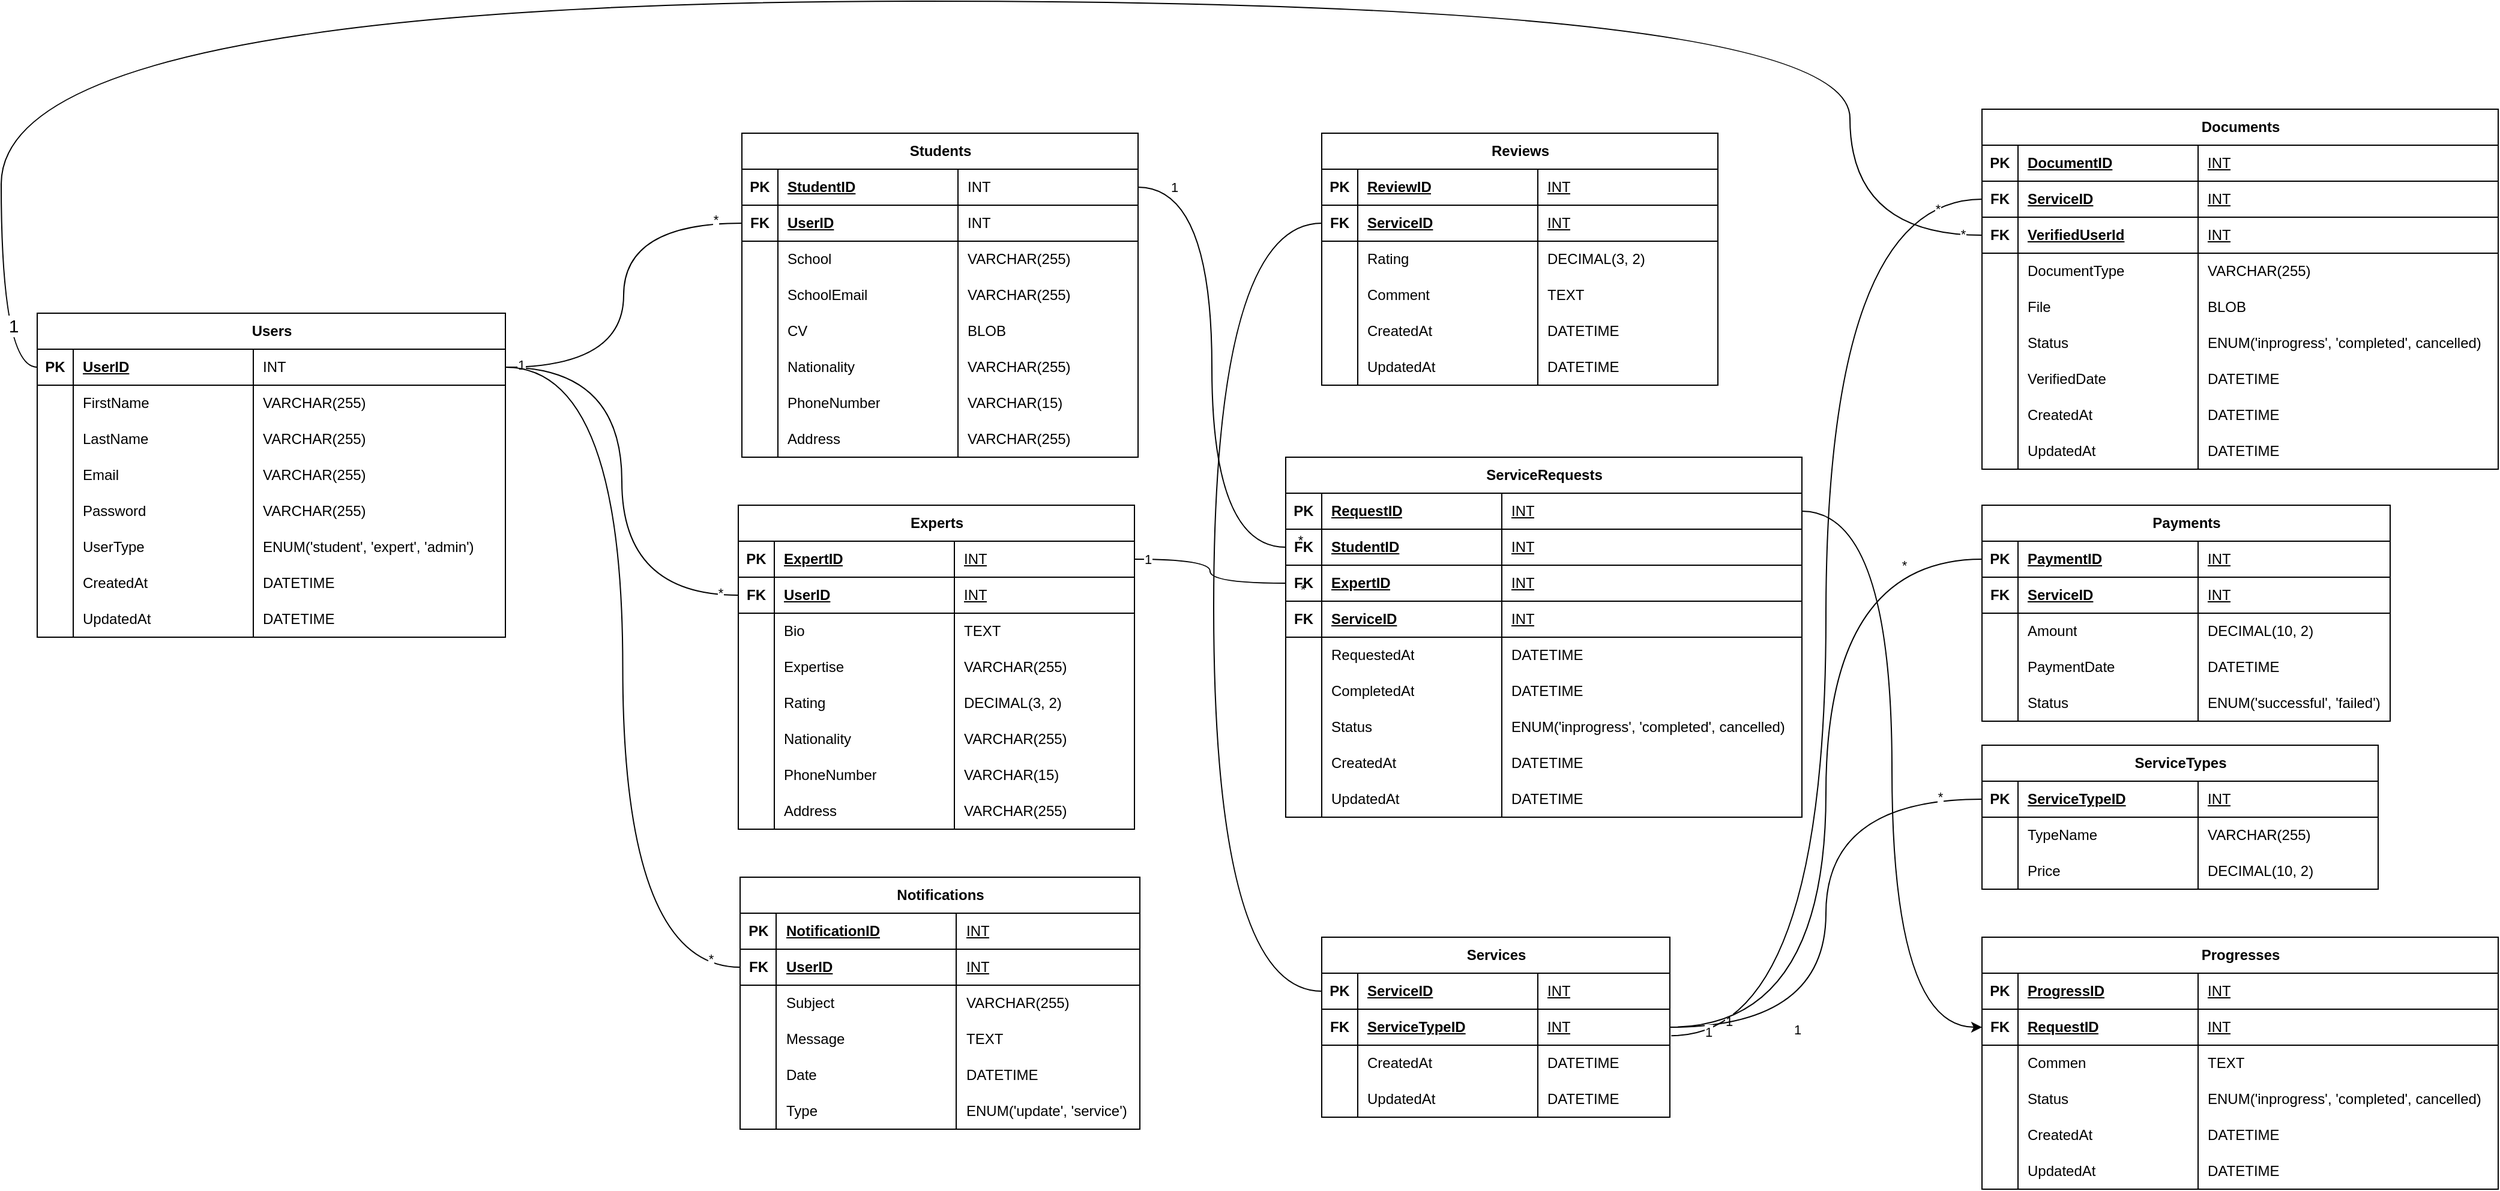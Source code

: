 <mxfile version="24.7.6">
  <diagram name="Page-1" id="KwvAhu-nwvB2AA3yL0rg">
    <mxGraphModel dx="2825" dy="2146" grid="1" gridSize="10" guides="1" tooltips="1" connect="1" arrows="1" fold="1" page="1" pageScale="1" pageWidth="850" pageHeight="1100" math="0" shadow="0">
      <root>
        <mxCell id="0" />
        <mxCell id="1" parent="0" />
        <mxCell id="m2XtmvnmR1rNF8-piuuE-74" value="Users" style="shape=table;startSize=30;container=1;collapsible=1;childLayout=tableLayout;fixedRows=1;rowLines=0;fontStyle=1;align=center;resizeLast=1;html=1;" parent="1" vertex="1">
          <mxGeometry x="-50" y="-450" width="390" height="270" as="geometry" />
        </mxCell>
        <mxCell id="m2XtmvnmR1rNF8-piuuE-75" value="" style="shape=tableRow;horizontal=0;startSize=0;swimlaneHead=0;swimlaneBody=0;fillColor=none;collapsible=0;dropTarget=0;points=[[0,0.5],[1,0.5]];portConstraint=eastwest;top=0;left=0;right=0;bottom=1;" parent="m2XtmvnmR1rNF8-piuuE-74" vertex="1">
          <mxGeometry y="30" width="390" height="30" as="geometry" />
        </mxCell>
        <mxCell id="m2XtmvnmR1rNF8-piuuE-76" value="PK" style="shape=partialRectangle;connectable=0;fillColor=none;top=0;left=0;bottom=0;right=0;fontStyle=1;overflow=hidden;whiteSpace=wrap;html=1;" parent="m2XtmvnmR1rNF8-piuuE-75" vertex="1">
          <mxGeometry width="30" height="30" as="geometry">
            <mxRectangle width="30" height="30" as="alternateBounds" />
          </mxGeometry>
        </mxCell>
        <mxCell id="m2XtmvnmR1rNF8-piuuE-77" value="UserID" style="shape=partialRectangle;connectable=0;fillColor=none;top=0;left=0;bottom=0;right=0;align=left;spacingLeft=6;fontStyle=5;overflow=hidden;whiteSpace=wrap;html=1;" parent="m2XtmvnmR1rNF8-piuuE-75" vertex="1">
          <mxGeometry x="30" width="150" height="30" as="geometry">
            <mxRectangle width="150" height="30" as="alternateBounds" />
          </mxGeometry>
        </mxCell>
        <mxCell id="l-_bVykXCydRu9OqBGi1-13" value="&lt;span style=&quot;&quot; class=&quot;hljs-type&quot;&gt;INT&lt;/span&gt;" style="shape=partialRectangle;connectable=0;fillColor=none;top=0;left=0;bottom=0;right=0;align=left;spacingLeft=6;fontStyle=0;overflow=hidden;whiteSpace=wrap;html=1;" parent="m2XtmvnmR1rNF8-piuuE-75" vertex="1">
          <mxGeometry x="180" width="210" height="30" as="geometry">
            <mxRectangle width="210" height="30" as="alternateBounds" />
          </mxGeometry>
        </mxCell>
        <mxCell id="m2XtmvnmR1rNF8-piuuE-78" value="" style="shape=tableRow;horizontal=0;startSize=0;swimlaneHead=0;swimlaneBody=0;fillColor=none;collapsible=0;dropTarget=0;points=[[0,0.5],[1,0.5]];portConstraint=eastwest;top=0;left=0;right=0;bottom=0;" parent="m2XtmvnmR1rNF8-piuuE-74" vertex="1">
          <mxGeometry y="60" width="390" height="30" as="geometry" />
        </mxCell>
        <mxCell id="m2XtmvnmR1rNF8-piuuE-79" value="" style="shape=partialRectangle;connectable=0;fillColor=none;top=0;left=0;bottom=0;right=0;editable=1;overflow=hidden;whiteSpace=wrap;html=1;" parent="m2XtmvnmR1rNF8-piuuE-78" vertex="1">
          <mxGeometry width="30" height="30" as="geometry">
            <mxRectangle width="30" height="30" as="alternateBounds" />
          </mxGeometry>
        </mxCell>
        <mxCell id="m2XtmvnmR1rNF8-piuuE-80" value="FirstName" style="shape=partialRectangle;connectable=0;fillColor=none;top=0;left=0;bottom=0;right=0;align=left;spacingLeft=6;overflow=hidden;whiteSpace=wrap;html=1;" parent="m2XtmvnmR1rNF8-piuuE-78" vertex="1">
          <mxGeometry x="30" width="150" height="30" as="geometry">
            <mxRectangle width="150" height="30" as="alternateBounds" />
          </mxGeometry>
        </mxCell>
        <mxCell id="l-_bVykXCydRu9OqBGi1-14" value="VARCHAR(255)" style="shape=partialRectangle;connectable=0;fillColor=none;top=0;left=0;bottom=0;right=0;align=left;spacingLeft=6;overflow=hidden;whiteSpace=wrap;html=1;" parent="m2XtmvnmR1rNF8-piuuE-78" vertex="1">
          <mxGeometry x="180" width="210" height="30" as="geometry">
            <mxRectangle width="210" height="30" as="alternateBounds" />
          </mxGeometry>
        </mxCell>
        <mxCell id="m2XtmvnmR1rNF8-piuuE-81" value="" style="shape=tableRow;horizontal=0;startSize=0;swimlaneHead=0;swimlaneBody=0;fillColor=none;collapsible=0;dropTarget=0;points=[[0,0.5],[1,0.5]];portConstraint=eastwest;top=0;left=0;right=0;bottom=0;" parent="m2XtmvnmR1rNF8-piuuE-74" vertex="1">
          <mxGeometry y="90" width="390" height="30" as="geometry" />
        </mxCell>
        <mxCell id="m2XtmvnmR1rNF8-piuuE-82" value="" style="shape=partialRectangle;connectable=0;fillColor=none;top=0;left=0;bottom=0;right=0;editable=1;overflow=hidden;whiteSpace=wrap;html=1;" parent="m2XtmvnmR1rNF8-piuuE-81" vertex="1">
          <mxGeometry width="30" height="30" as="geometry">
            <mxRectangle width="30" height="30" as="alternateBounds" />
          </mxGeometry>
        </mxCell>
        <mxCell id="m2XtmvnmR1rNF8-piuuE-83" value="LastName" style="shape=partialRectangle;connectable=0;fillColor=none;top=0;left=0;bottom=0;right=0;align=left;spacingLeft=6;overflow=hidden;whiteSpace=wrap;html=1;" parent="m2XtmvnmR1rNF8-piuuE-81" vertex="1">
          <mxGeometry x="30" width="150" height="30" as="geometry">
            <mxRectangle width="150" height="30" as="alternateBounds" />
          </mxGeometry>
        </mxCell>
        <mxCell id="l-_bVykXCydRu9OqBGi1-15" value="VARCHAR(255)" style="shape=partialRectangle;connectable=0;fillColor=none;top=0;left=0;bottom=0;right=0;align=left;spacingLeft=6;overflow=hidden;whiteSpace=wrap;html=1;" parent="m2XtmvnmR1rNF8-piuuE-81" vertex="1">
          <mxGeometry x="180" width="210" height="30" as="geometry">
            <mxRectangle width="210" height="30" as="alternateBounds" />
          </mxGeometry>
        </mxCell>
        <mxCell id="m2XtmvnmR1rNF8-piuuE-84" value="" style="shape=tableRow;horizontal=0;startSize=0;swimlaneHead=0;swimlaneBody=0;fillColor=none;collapsible=0;dropTarget=0;points=[[0,0.5],[1,0.5]];portConstraint=eastwest;top=0;left=0;right=0;bottom=0;" parent="m2XtmvnmR1rNF8-piuuE-74" vertex="1">
          <mxGeometry y="120" width="390" height="30" as="geometry" />
        </mxCell>
        <mxCell id="m2XtmvnmR1rNF8-piuuE-85" value="" style="shape=partialRectangle;connectable=0;fillColor=none;top=0;left=0;bottom=0;right=0;editable=1;overflow=hidden;whiteSpace=wrap;html=1;" parent="m2XtmvnmR1rNF8-piuuE-84" vertex="1">
          <mxGeometry width="30" height="30" as="geometry">
            <mxRectangle width="30" height="30" as="alternateBounds" />
          </mxGeometry>
        </mxCell>
        <mxCell id="m2XtmvnmR1rNF8-piuuE-86" value="Email" style="shape=partialRectangle;connectable=0;fillColor=none;top=0;left=0;bottom=0;right=0;align=left;spacingLeft=6;overflow=hidden;whiteSpace=wrap;html=1;" parent="m2XtmvnmR1rNF8-piuuE-84" vertex="1">
          <mxGeometry x="30" width="150" height="30" as="geometry">
            <mxRectangle width="150" height="30" as="alternateBounds" />
          </mxGeometry>
        </mxCell>
        <mxCell id="l-_bVykXCydRu9OqBGi1-16" value="VARCHAR(255)" style="shape=partialRectangle;connectable=0;fillColor=none;top=0;left=0;bottom=0;right=0;align=left;spacingLeft=6;overflow=hidden;whiteSpace=wrap;html=1;" parent="m2XtmvnmR1rNF8-piuuE-84" vertex="1">
          <mxGeometry x="180" width="210" height="30" as="geometry">
            <mxRectangle width="210" height="30" as="alternateBounds" />
          </mxGeometry>
        </mxCell>
        <mxCell id="m2XtmvnmR1rNF8-piuuE-103" style="shape=tableRow;horizontal=0;startSize=0;swimlaneHead=0;swimlaneBody=0;fillColor=none;collapsible=0;dropTarget=0;points=[[0,0.5],[1,0.5]];portConstraint=eastwest;top=0;left=0;right=0;bottom=0;" parent="m2XtmvnmR1rNF8-piuuE-74" vertex="1">
          <mxGeometry y="150" width="390" height="30" as="geometry" />
        </mxCell>
        <mxCell id="m2XtmvnmR1rNF8-piuuE-104" style="shape=partialRectangle;connectable=0;fillColor=none;top=0;left=0;bottom=0;right=0;editable=1;overflow=hidden;whiteSpace=wrap;html=1;" parent="m2XtmvnmR1rNF8-piuuE-103" vertex="1">
          <mxGeometry width="30" height="30" as="geometry">
            <mxRectangle width="30" height="30" as="alternateBounds" />
          </mxGeometry>
        </mxCell>
        <mxCell id="m2XtmvnmR1rNF8-piuuE-105" value="Password" style="shape=partialRectangle;connectable=0;fillColor=none;top=0;left=0;bottom=0;right=0;align=left;spacingLeft=6;overflow=hidden;whiteSpace=wrap;html=1;" parent="m2XtmvnmR1rNF8-piuuE-103" vertex="1">
          <mxGeometry x="30" width="150" height="30" as="geometry">
            <mxRectangle width="150" height="30" as="alternateBounds" />
          </mxGeometry>
        </mxCell>
        <mxCell id="l-_bVykXCydRu9OqBGi1-17" value="VARCHAR(255)" style="shape=partialRectangle;connectable=0;fillColor=none;top=0;left=0;bottom=0;right=0;align=left;spacingLeft=6;overflow=hidden;whiteSpace=wrap;html=1;" parent="m2XtmvnmR1rNF8-piuuE-103" vertex="1">
          <mxGeometry x="180" width="210" height="30" as="geometry">
            <mxRectangle width="210" height="30" as="alternateBounds" />
          </mxGeometry>
        </mxCell>
        <mxCell id="m2XtmvnmR1rNF8-piuuE-109" style="shape=tableRow;horizontal=0;startSize=0;swimlaneHead=0;swimlaneBody=0;fillColor=none;collapsible=0;dropTarget=0;points=[[0,0.5],[1,0.5]];portConstraint=eastwest;top=0;left=0;right=0;bottom=0;" parent="m2XtmvnmR1rNF8-piuuE-74" vertex="1">
          <mxGeometry y="180" width="390" height="30" as="geometry" />
        </mxCell>
        <mxCell id="m2XtmvnmR1rNF8-piuuE-110" style="shape=partialRectangle;connectable=0;fillColor=none;top=0;left=0;bottom=0;right=0;editable=1;overflow=hidden;whiteSpace=wrap;html=1;" parent="m2XtmvnmR1rNF8-piuuE-109" vertex="1">
          <mxGeometry width="30" height="30" as="geometry">
            <mxRectangle width="30" height="30" as="alternateBounds" />
          </mxGeometry>
        </mxCell>
        <mxCell id="m2XtmvnmR1rNF8-piuuE-111" value="UserType" style="shape=partialRectangle;connectable=0;fillColor=none;top=0;left=0;bottom=0;right=0;align=left;spacingLeft=6;overflow=hidden;whiteSpace=wrap;html=1;" parent="m2XtmvnmR1rNF8-piuuE-109" vertex="1">
          <mxGeometry x="30" width="150" height="30" as="geometry">
            <mxRectangle width="150" height="30" as="alternateBounds" />
          </mxGeometry>
        </mxCell>
        <mxCell id="l-_bVykXCydRu9OqBGi1-18" value="ENUM(&#39;student&#39;, &#39;expert&#39;, &#39;admin&#39;)" style="shape=partialRectangle;connectable=0;fillColor=none;top=0;left=0;bottom=0;right=0;align=left;spacingLeft=6;overflow=hidden;whiteSpace=wrap;html=1;" parent="m2XtmvnmR1rNF8-piuuE-109" vertex="1">
          <mxGeometry x="180" width="210" height="30" as="geometry">
            <mxRectangle width="210" height="30" as="alternateBounds" />
          </mxGeometry>
        </mxCell>
        <mxCell id="m2XtmvnmR1rNF8-piuuE-106" style="shape=tableRow;horizontal=0;startSize=0;swimlaneHead=0;swimlaneBody=0;fillColor=none;collapsible=0;dropTarget=0;points=[[0,0.5],[1,0.5]];portConstraint=eastwest;top=0;left=0;right=0;bottom=0;" parent="m2XtmvnmR1rNF8-piuuE-74" vertex="1">
          <mxGeometry y="210" width="390" height="30" as="geometry" />
        </mxCell>
        <mxCell id="m2XtmvnmR1rNF8-piuuE-107" style="shape=partialRectangle;connectable=0;fillColor=none;top=0;left=0;bottom=0;right=0;editable=1;overflow=hidden;whiteSpace=wrap;html=1;" parent="m2XtmvnmR1rNF8-piuuE-106" vertex="1">
          <mxGeometry width="30" height="30" as="geometry">
            <mxRectangle width="30" height="30" as="alternateBounds" />
          </mxGeometry>
        </mxCell>
        <mxCell id="m2XtmvnmR1rNF8-piuuE-108" value="CreatedAt" style="shape=partialRectangle;connectable=0;fillColor=none;top=0;left=0;bottom=0;right=0;align=left;spacingLeft=6;overflow=hidden;whiteSpace=wrap;html=1;" parent="m2XtmvnmR1rNF8-piuuE-106" vertex="1">
          <mxGeometry x="30" width="150" height="30" as="geometry">
            <mxRectangle width="150" height="30" as="alternateBounds" />
          </mxGeometry>
        </mxCell>
        <mxCell id="l-_bVykXCydRu9OqBGi1-19" value="DATETIME" style="shape=partialRectangle;connectable=0;fillColor=none;top=0;left=0;bottom=0;right=0;align=left;spacingLeft=6;overflow=hidden;whiteSpace=wrap;html=1;" parent="m2XtmvnmR1rNF8-piuuE-106" vertex="1">
          <mxGeometry x="180" width="210" height="30" as="geometry">
            <mxRectangle width="210" height="30" as="alternateBounds" />
          </mxGeometry>
        </mxCell>
        <mxCell id="m2XtmvnmR1rNF8-piuuE-112" style="shape=tableRow;horizontal=0;startSize=0;swimlaneHead=0;swimlaneBody=0;fillColor=none;collapsible=0;dropTarget=0;points=[[0,0.5],[1,0.5]];portConstraint=eastwest;top=0;left=0;right=0;bottom=0;" parent="m2XtmvnmR1rNF8-piuuE-74" vertex="1">
          <mxGeometry y="240" width="390" height="30" as="geometry" />
        </mxCell>
        <mxCell id="m2XtmvnmR1rNF8-piuuE-113" style="shape=partialRectangle;connectable=0;fillColor=none;top=0;left=0;bottom=0;right=0;editable=1;overflow=hidden;whiteSpace=wrap;html=1;" parent="m2XtmvnmR1rNF8-piuuE-112" vertex="1">
          <mxGeometry width="30" height="30" as="geometry">
            <mxRectangle width="30" height="30" as="alternateBounds" />
          </mxGeometry>
        </mxCell>
        <mxCell id="m2XtmvnmR1rNF8-piuuE-114" value="UpdatedAt" style="shape=partialRectangle;connectable=0;fillColor=none;top=0;left=0;bottom=0;right=0;align=left;spacingLeft=6;overflow=hidden;whiteSpace=wrap;html=1;" parent="m2XtmvnmR1rNF8-piuuE-112" vertex="1">
          <mxGeometry x="30" width="150" height="30" as="geometry">
            <mxRectangle width="150" height="30" as="alternateBounds" />
          </mxGeometry>
        </mxCell>
        <mxCell id="l-_bVykXCydRu9OqBGi1-20" value="DATETIME" style="shape=partialRectangle;connectable=0;fillColor=none;top=0;left=0;bottom=0;right=0;align=left;spacingLeft=6;overflow=hidden;whiteSpace=wrap;html=1;" parent="m2XtmvnmR1rNF8-piuuE-112" vertex="1">
          <mxGeometry x="180" width="210" height="30" as="geometry">
            <mxRectangle width="210" height="30" as="alternateBounds" />
          </mxGeometry>
        </mxCell>
        <mxCell id="m2XtmvnmR1rNF8-piuuE-115" value="Experts" style="shape=table;startSize=30;container=1;collapsible=1;childLayout=tableLayout;fixedRows=1;rowLines=0;fontStyle=1;align=center;resizeLast=1;html=1;" parent="1" vertex="1">
          <mxGeometry x="534" y="-290" width="330" height="270" as="geometry" />
        </mxCell>
        <mxCell id="m2XtmvnmR1rNF8-piuuE-116" value="" style="shape=tableRow;horizontal=0;startSize=0;swimlaneHead=0;swimlaneBody=0;fillColor=none;collapsible=0;dropTarget=0;points=[[0,0.5],[1,0.5]];portConstraint=eastwest;top=0;left=0;right=0;bottom=1;" parent="m2XtmvnmR1rNF8-piuuE-115" vertex="1">
          <mxGeometry y="30" width="330" height="30" as="geometry" />
        </mxCell>
        <mxCell id="m2XtmvnmR1rNF8-piuuE-117" value="PK" style="shape=partialRectangle;connectable=0;fillColor=none;top=0;left=0;bottom=0;right=0;fontStyle=1;overflow=hidden;whiteSpace=wrap;html=1;" parent="m2XtmvnmR1rNF8-piuuE-116" vertex="1">
          <mxGeometry width="30" height="30" as="geometry">
            <mxRectangle width="30" height="30" as="alternateBounds" />
          </mxGeometry>
        </mxCell>
        <mxCell id="m2XtmvnmR1rNF8-piuuE-118" value="ExpertID" style="shape=partialRectangle;connectable=0;fillColor=none;top=0;left=0;bottom=0;right=0;align=left;spacingLeft=6;fontStyle=5;overflow=hidden;whiteSpace=wrap;html=1;" parent="m2XtmvnmR1rNF8-piuuE-116" vertex="1">
          <mxGeometry x="30" width="150" height="30" as="geometry">
            <mxRectangle width="150" height="30" as="alternateBounds" />
          </mxGeometry>
        </mxCell>
        <mxCell id="l-_bVykXCydRu9OqBGi1-29" value="&lt;span style=&quot;font-weight: 400;&quot;&gt;INT&lt;/span&gt;" style="shape=partialRectangle;connectable=0;fillColor=none;top=0;left=0;bottom=0;right=0;align=left;spacingLeft=6;fontStyle=5;overflow=hidden;whiteSpace=wrap;html=1;" parent="m2XtmvnmR1rNF8-piuuE-116" vertex="1">
          <mxGeometry x="180" width="150" height="30" as="geometry">
            <mxRectangle width="150" height="30" as="alternateBounds" />
          </mxGeometry>
        </mxCell>
        <mxCell id="m2XtmvnmR1rNF8-piuuE-140" style="shape=tableRow;horizontal=0;startSize=0;swimlaneHead=0;swimlaneBody=0;fillColor=none;collapsible=0;dropTarget=0;points=[[0,0.5],[1,0.5]];portConstraint=eastwest;top=0;left=0;right=0;bottom=1;" parent="m2XtmvnmR1rNF8-piuuE-115" vertex="1">
          <mxGeometry y="60" width="330" height="30" as="geometry" />
        </mxCell>
        <mxCell id="m2XtmvnmR1rNF8-piuuE-141" value="FK" style="shape=partialRectangle;connectable=0;fillColor=none;top=0;left=0;bottom=0;right=0;fontStyle=1;overflow=hidden;whiteSpace=wrap;html=1;" parent="m2XtmvnmR1rNF8-piuuE-140" vertex="1">
          <mxGeometry width="30" height="30" as="geometry">
            <mxRectangle width="30" height="30" as="alternateBounds" />
          </mxGeometry>
        </mxCell>
        <mxCell id="m2XtmvnmR1rNF8-piuuE-142" value="UserID" style="shape=partialRectangle;connectable=0;fillColor=none;top=0;left=0;bottom=0;right=0;align=left;spacingLeft=6;fontStyle=5;overflow=hidden;whiteSpace=wrap;html=1;" parent="m2XtmvnmR1rNF8-piuuE-140" vertex="1">
          <mxGeometry x="30" width="150" height="30" as="geometry">
            <mxRectangle width="150" height="30" as="alternateBounds" />
          </mxGeometry>
        </mxCell>
        <mxCell id="l-_bVykXCydRu9OqBGi1-30" value="&lt;span style=&quot;font-weight: 400;&quot;&gt;INT&lt;/span&gt;" style="shape=partialRectangle;connectable=0;fillColor=none;top=0;left=0;bottom=0;right=0;align=left;spacingLeft=6;fontStyle=5;overflow=hidden;whiteSpace=wrap;html=1;" parent="m2XtmvnmR1rNF8-piuuE-140" vertex="1">
          <mxGeometry x="180" width="150" height="30" as="geometry">
            <mxRectangle width="150" height="30" as="alternateBounds" />
          </mxGeometry>
        </mxCell>
        <mxCell id="m2XtmvnmR1rNF8-piuuE-119" value="" style="shape=tableRow;horizontal=0;startSize=0;swimlaneHead=0;swimlaneBody=0;fillColor=none;collapsible=0;dropTarget=0;points=[[0,0.5],[1,0.5]];portConstraint=eastwest;top=0;left=0;right=0;bottom=0;" parent="m2XtmvnmR1rNF8-piuuE-115" vertex="1">
          <mxGeometry y="90" width="330" height="30" as="geometry" />
        </mxCell>
        <mxCell id="m2XtmvnmR1rNF8-piuuE-120" value="" style="shape=partialRectangle;connectable=0;fillColor=none;top=0;left=0;bottom=0;right=0;editable=1;overflow=hidden;whiteSpace=wrap;html=1;" parent="m2XtmvnmR1rNF8-piuuE-119" vertex="1">
          <mxGeometry width="30" height="30" as="geometry">
            <mxRectangle width="30" height="30" as="alternateBounds" />
          </mxGeometry>
        </mxCell>
        <mxCell id="m2XtmvnmR1rNF8-piuuE-121" value="Bio" style="shape=partialRectangle;connectable=0;fillColor=none;top=0;left=0;bottom=0;right=0;align=left;spacingLeft=6;overflow=hidden;whiteSpace=wrap;html=1;" parent="m2XtmvnmR1rNF8-piuuE-119" vertex="1">
          <mxGeometry x="30" width="150" height="30" as="geometry">
            <mxRectangle width="150" height="30" as="alternateBounds" />
          </mxGeometry>
        </mxCell>
        <mxCell id="l-_bVykXCydRu9OqBGi1-31" value="TEXT" style="shape=partialRectangle;connectable=0;fillColor=none;top=0;left=0;bottom=0;right=0;align=left;spacingLeft=6;overflow=hidden;whiteSpace=wrap;html=1;" parent="m2XtmvnmR1rNF8-piuuE-119" vertex="1">
          <mxGeometry x="180" width="150" height="30" as="geometry">
            <mxRectangle width="150" height="30" as="alternateBounds" />
          </mxGeometry>
        </mxCell>
        <mxCell id="m2XtmvnmR1rNF8-piuuE-122" value="" style="shape=tableRow;horizontal=0;startSize=0;swimlaneHead=0;swimlaneBody=0;fillColor=none;collapsible=0;dropTarget=0;points=[[0,0.5],[1,0.5]];portConstraint=eastwest;top=0;left=0;right=0;bottom=0;" parent="m2XtmvnmR1rNF8-piuuE-115" vertex="1">
          <mxGeometry y="120" width="330" height="30" as="geometry" />
        </mxCell>
        <mxCell id="m2XtmvnmR1rNF8-piuuE-123" value="" style="shape=partialRectangle;connectable=0;fillColor=none;top=0;left=0;bottom=0;right=0;editable=1;overflow=hidden;whiteSpace=wrap;html=1;" parent="m2XtmvnmR1rNF8-piuuE-122" vertex="1">
          <mxGeometry width="30" height="30" as="geometry">
            <mxRectangle width="30" height="30" as="alternateBounds" />
          </mxGeometry>
        </mxCell>
        <mxCell id="m2XtmvnmR1rNF8-piuuE-124" value="Expertise" style="shape=partialRectangle;connectable=0;fillColor=none;top=0;left=0;bottom=0;right=0;align=left;spacingLeft=6;overflow=hidden;whiteSpace=wrap;html=1;" parent="m2XtmvnmR1rNF8-piuuE-122" vertex="1">
          <mxGeometry x="30" width="150" height="30" as="geometry">
            <mxRectangle width="150" height="30" as="alternateBounds" />
          </mxGeometry>
        </mxCell>
        <mxCell id="l-_bVykXCydRu9OqBGi1-32" value="VARCHAR(255)" style="shape=partialRectangle;connectable=0;fillColor=none;top=0;left=0;bottom=0;right=0;align=left;spacingLeft=6;overflow=hidden;whiteSpace=wrap;html=1;" parent="m2XtmvnmR1rNF8-piuuE-122" vertex="1">
          <mxGeometry x="180" width="150" height="30" as="geometry">
            <mxRectangle width="150" height="30" as="alternateBounds" />
          </mxGeometry>
        </mxCell>
        <mxCell id="m2XtmvnmR1rNF8-piuuE-125" value="" style="shape=tableRow;horizontal=0;startSize=0;swimlaneHead=0;swimlaneBody=0;fillColor=none;collapsible=0;dropTarget=0;points=[[0,0.5],[1,0.5]];portConstraint=eastwest;top=0;left=0;right=0;bottom=0;" parent="m2XtmvnmR1rNF8-piuuE-115" vertex="1">
          <mxGeometry y="150" width="330" height="30" as="geometry" />
        </mxCell>
        <mxCell id="m2XtmvnmR1rNF8-piuuE-126" value="" style="shape=partialRectangle;connectable=0;fillColor=none;top=0;left=0;bottom=0;right=0;editable=1;overflow=hidden;whiteSpace=wrap;html=1;" parent="m2XtmvnmR1rNF8-piuuE-125" vertex="1">
          <mxGeometry width="30" height="30" as="geometry">
            <mxRectangle width="30" height="30" as="alternateBounds" />
          </mxGeometry>
        </mxCell>
        <mxCell id="m2XtmvnmR1rNF8-piuuE-127" value="Rating" style="shape=partialRectangle;connectable=0;fillColor=none;top=0;left=0;bottom=0;right=0;align=left;spacingLeft=6;overflow=hidden;whiteSpace=wrap;html=1;" parent="m2XtmvnmR1rNF8-piuuE-125" vertex="1">
          <mxGeometry x="30" width="150" height="30" as="geometry">
            <mxRectangle width="150" height="30" as="alternateBounds" />
          </mxGeometry>
        </mxCell>
        <mxCell id="l-_bVykXCydRu9OqBGi1-33" value="&lt;span class=&quot;hljs-type&quot;&gt;DECIMAL&lt;/span&gt;(&lt;span class=&quot;hljs-number&quot;&gt;3&lt;/span&gt;, &lt;span class=&quot;hljs-number&quot;&gt;2&lt;/span&gt;)" style="shape=partialRectangle;connectable=0;fillColor=none;top=0;left=0;bottom=0;right=0;align=left;spacingLeft=6;overflow=hidden;whiteSpace=wrap;html=1;" parent="m2XtmvnmR1rNF8-piuuE-125" vertex="1">
          <mxGeometry x="180" width="150" height="30" as="geometry">
            <mxRectangle width="150" height="30" as="alternateBounds" />
          </mxGeometry>
        </mxCell>
        <mxCell id="YUk-hnwfAsvqLi3HGXnt-17" style="shape=tableRow;horizontal=0;startSize=0;swimlaneHead=0;swimlaneBody=0;fillColor=none;collapsible=0;dropTarget=0;points=[[0,0.5],[1,0.5]];portConstraint=eastwest;top=0;left=0;right=0;bottom=0;" parent="m2XtmvnmR1rNF8-piuuE-115" vertex="1">
          <mxGeometry y="180" width="330" height="30" as="geometry" />
        </mxCell>
        <mxCell id="YUk-hnwfAsvqLi3HGXnt-18" style="shape=partialRectangle;connectable=0;fillColor=none;top=0;left=0;bottom=0;right=0;editable=1;overflow=hidden;whiteSpace=wrap;html=1;" parent="YUk-hnwfAsvqLi3HGXnt-17" vertex="1">
          <mxGeometry width="30" height="30" as="geometry">
            <mxRectangle width="30" height="30" as="alternateBounds" />
          </mxGeometry>
        </mxCell>
        <mxCell id="YUk-hnwfAsvqLi3HGXnt-19" value="Nationality" style="shape=partialRectangle;connectable=0;fillColor=none;top=0;left=0;bottom=0;right=0;align=left;spacingLeft=6;overflow=hidden;whiteSpace=wrap;html=1;" parent="YUk-hnwfAsvqLi3HGXnt-17" vertex="1">
          <mxGeometry x="30" width="150" height="30" as="geometry">
            <mxRectangle width="150" height="30" as="alternateBounds" />
          </mxGeometry>
        </mxCell>
        <mxCell id="YUk-hnwfAsvqLi3HGXnt-20" value="VARCHAR(255)" style="shape=partialRectangle;connectable=0;fillColor=none;top=0;left=0;bottom=0;right=0;align=left;spacingLeft=6;overflow=hidden;whiteSpace=wrap;html=1;" parent="YUk-hnwfAsvqLi3HGXnt-17" vertex="1">
          <mxGeometry x="180" width="150" height="30" as="geometry">
            <mxRectangle width="150" height="30" as="alternateBounds" />
          </mxGeometry>
        </mxCell>
        <mxCell id="YUk-hnwfAsvqLi3HGXnt-13" style="shape=tableRow;horizontal=0;startSize=0;swimlaneHead=0;swimlaneBody=0;fillColor=none;collapsible=0;dropTarget=0;points=[[0,0.5],[1,0.5]];portConstraint=eastwest;top=0;left=0;right=0;bottom=0;" parent="m2XtmvnmR1rNF8-piuuE-115" vertex="1">
          <mxGeometry y="210" width="330" height="30" as="geometry" />
        </mxCell>
        <mxCell id="YUk-hnwfAsvqLi3HGXnt-14" style="shape=partialRectangle;connectable=0;fillColor=none;top=0;left=0;bottom=0;right=0;editable=1;overflow=hidden;whiteSpace=wrap;html=1;" parent="YUk-hnwfAsvqLi3HGXnt-13" vertex="1">
          <mxGeometry width="30" height="30" as="geometry">
            <mxRectangle width="30" height="30" as="alternateBounds" />
          </mxGeometry>
        </mxCell>
        <mxCell id="YUk-hnwfAsvqLi3HGXnt-15" value="PhoneNumber" style="shape=partialRectangle;connectable=0;fillColor=none;top=0;left=0;bottom=0;right=0;align=left;spacingLeft=6;overflow=hidden;whiteSpace=wrap;html=1;" parent="YUk-hnwfAsvqLi3HGXnt-13" vertex="1">
          <mxGeometry x="30" width="150" height="30" as="geometry">
            <mxRectangle width="150" height="30" as="alternateBounds" />
          </mxGeometry>
        </mxCell>
        <mxCell id="YUk-hnwfAsvqLi3HGXnt-16" value="VARCHAR(15)" style="shape=partialRectangle;connectable=0;fillColor=none;top=0;left=0;bottom=0;right=0;align=left;spacingLeft=6;overflow=hidden;whiteSpace=wrap;html=1;" parent="YUk-hnwfAsvqLi3HGXnt-13" vertex="1">
          <mxGeometry x="180" width="150" height="30" as="geometry">
            <mxRectangle width="150" height="30" as="alternateBounds" />
          </mxGeometry>
        </mxCell>
        <mxCell id="YUk-hnwfAsvqLi3HGXnt-21" style="shape=tableRow;horizontal=0;startSize=0;swimlaneHead=0;swimlaneBody=0;fillColor=none;collapsible=0;dropTarget=0;points=[[0,0.5],[1,0.5]];portConstraint=eastwest;top=0;left=0;right=0;bottom=0;" parent="m2XtmvnmR1rNF8-piuuE-115" vertex="1">
          <mxGeometry y="240" width="330" height="30" as="geometry" />
        </mxCell>
        <mxCell id="YUk-hnwfAsvqLi3HGXnt-22" style="shape=partialRectangle;connectable=0;fillColor=none;top=0;left=0;bottom=0;right=0;editable=1;overflow=hidden;whiteSpace=wrap;html=1;" parent="YUk-hnwfAsvqLi3HGXnt-21" vertex="1">
          <mxGeometry width="30" height="30" as="geometry">
            <mxRectangle width="30" height="30" as="alternateBounds" />
          </mxGeometry>
        </mxCell>
        <mxCell id="YUk-hnwfAsvqLi3HGXnt-23" value="Address" style="shape=partialRectangle;connectable=0;fillColor=none;top=0;left=0;bottom=0;right=0;align=left;spacingLeft=6;overflow=hidden;whiteSpace=wrap;html=1;" parent="YUk-hnwfAsvqLi3HGXnt-21" vertex="1">
          <mxGeometry x="30" width="150" height="30" as="geometry">
            <mxRectangle width="150" height="30" as="alternateBounds" />
          </mxGeometry>
        </mxCell>
        <mxCell id="YUk-hnwfAsvqLi3HGXnt-24" value="VARCHAR(255)" style="shape=partialRectangle;connectable=0;fillColor=none;top=0;left=0;bottom=0;right=0;align=left;spacingLeft=6;overflow=hidden;whiteSpace=wrap;html=1;" parent="YUk-hnwfAsvqLi3HGXnt-21" vertex="1">
          <mxGeometry x="180" width="150" height="30" as="geometry">
            <mxRectangle width="150" height="30" as="alternateBounds" />
          </mxGeometry>
        </mxCell>
        <mxCell id="m2XtmvnmR1rNF8-piuuE-176" style="rounded=0;orthogonalLoop=1;jettySize=auto;html=1;verticalAlign=middle;horizontal=0;endArrow=none;endFill=0;startArrow=none;startFill=0;exitDx=0;exitDy=0;entryDx=0;entryDy=0;entryX=1;entryY=0.5;exitX=0;exitY=0.5;edgeStyle=orthogonalEdgeStyle;curved=1;" parent="1" source="m2XtmvnmR1rNF8-piuuE-147" target="m2XtmvnmR1rNF8-piuuE-75" edge="1">
          <mxGeometry relative="1" as="geometry" />
        </mxCell>
        <mxCell id="l-_bVykXCydRu9OqBGi1-2" value="*" style="edgeLabel;html=1;align=center;verticalAlign=middle;resizable=0;points=[];" parent="m2XtmvnmR1rNF8-piuuE-176" vertex="1" connectable="0">
          <mxGeometry x="-0.861" y="-3" relative="1" as="geometry">
            <mxPoint as="offset" />
          </mxGeometry>
        </mxCell>
        <mxCell id="m2XtmvnmR1rNF8-piuuE-200" style="rounded=0;orthogonalLoop=1;jettySize=auto;html=1;entryDx=0;entryDy=0;startArrow=none;startFill=0;endArrow=none;endFill=0;exitDx=0;exitDy=0;edgeStyle=orthogonalEdgeStyle;curved=1;entryX=0;entryY=0.5;exitX=1;exitY=0.5;" parent="1" source="m2XtmvnmR1rNF8-piuuE-144" target="xHV70HQynk23bOm1dlsy-6" edge="1">
          <mxGeometry relative="1" as="geometry" />
        </mxCell>
        <mxCell id="l-_bVykXCydRu9OqBGi1-71" value="1" style="edgeLabel;html=1;align=center;verticalAlign=middle;resizable=0;points=[];" parent="m2XtmvnmR1rNF8-piuuE-200" vertex="1" connectable="0">
          <mxGeometry x="-0.861" relative="1" as="geometry">
            <mxPoint as="offset" />
          </mxGeometry>
        </mxCell>
        <mxCell id="l-_bVykXCydRu9OqBGi1-81" value="*" style="edgeLabel;html=1;align=center;verticalAlign=middle;resizable=0;points=[];" parent="m2XtmvnmR1rNF8-piuuE-200" vertex="1" connectable="0">
          <mxGeometry x="0.873" y="6" relative="1" as="geometry">
            <mxPoint x="39" as="offset" />
          </mxGeometry>
        </mxCell>
        <mxCell id="m2XtmvnmR1rNF8-piuuE-143" value="Students" style="shape=table;startSize=30;container=1;collapsible=1;childLayout=tableLayout;fixedRows=1;rowLines=0;fontStyle=1;align=center;resizeLast=1;html=1;" parent="1" vertex="1">
          <mxGeometry x="537" y="-600" width="330" height="270" as="geometry" />
        </mxCell>
        <mxCell id="m2XtmvnmR1rNF8-piuuE-144" value="" style="shape=tableRow;horizontal=0;startSize=0;swimlaneHead=0;swimlaneBody=0;fillColor=none;collapsible=0;dropTarget=0;points=[[0,0.5],[1,0.5]];portConstraint=eastwest;top=0;left=0;right=0;bottom=1;" parent="m2XtmvnmR1rNF8-piuuE-143" vertex="1">
          <mxGeometry y="30" width="330" height="30" as="geometry" />
        </mxCell>
        <mxCell id="m2XtmvnmR1rNF8-piuuE-145" value="PK" style="shape=partialRectangle;connectable=0;fillColor=none;top=0;left=0;bottom=0;right=0;fontStyle=1;overflow=hidden;whiteSpace=wrap;html=1;" parent="m2XtmvnmR1rNF8-piuuE-144" vertex="1">
          <mxGeometry width="30" height="30" as="geometry">
            <mxRectangle width="30" height="30" as="alternateBounds" />
          </mxGeometry>
        </mxCell>
        <mxCell id="m2XtmvnmR1rNF8-piuuE-146" value="StudentID" style="shape=partialRectangle;connectable=0;fillColor=none;top=0;left=0;bottom=0;right=0;align=left;spacingLeft=6;fontStyle=5;overflow=hidden;whiteSpace=wrap;html=1;" parent="m2XtmvnmR1rNF8-piuuE-144" vertex="1">
          <mxGeometry x="30" width="150" height="30" as="geometry">
            <mxRectangle width="150" height="30" as="alternateBounds" />
          </mxGeometry>
        </mxCell>
        <mxCell id="l-_bVykXCydRu9OqBGi1-24" value="&lt;span style=&quot;&quot;&gt;INT&lt;/span&gt;" style="shape=partialRectangle;connectable=0;fillColor=none;top=0;left=0;bottom=0;right=0;align=left;spacingLeft=6;fontStyle=0;overflow=hidden;whiteSpace=wrap;html=1;" parent="m2XtmvnmR1rNF8-piuuE-144" vertex="1">
          <mxGeometry x="180" width="150" height="30" as="geometry">
            <mxRectangle width="150" height="30" as="alternateBounds" />
          </mxGeometry>
        </mxCell>
        <mxCell id="m2XtmvnmR1rNF8-piuuE-147" style="shape=tableRow;horizontal=0;startSize=0;swimlaneHead=0;swimlaneBody=0;fillColor=none;collapsible=0;dropTarget=0;points=[[0,0.5],[1,0.5]];portConstraint=eastwest;top=0;left=0;right=0;bottom=1;" parent="m2XtmvnmR1rNF8-piuuE-143" vertex="1">
          <mxGeometry y="60" width="330" height="30" as="geometry" />
        </mxCell>
        <mxCell id="m2XtmvnmR1rNF8-piuuE-148" value="FK" style="shape=partialRectangle;connectable=0;fillColor=none;top=0;left=0;bottom=0;right=0;fontStyle=1;overflow=hidden;whiteSpace=wrap;html=1;" parent="m2XtmvnmR1rNF8-piuuE-147" vertex="1">
          <mxGeometry width="30" height="30" as="geometry">
            <mxRectangle width="30" height="30" as="alternateBounds" />
          </mxGeometry>
        </mxCell>
        <mxCell id="m2XtmvnmR1rNF8-piuuE-149" value="UserID" style="shape=partialRectangle;connectable=0;fillColor=none;top=0;left=0;bottom=0;right=0;align=left;spacingLeft=6;fontStyle=5;overflow=hidden;whiteSpace=wrap;html=1;" parent="m2XtmvnmR1rNF8-piuuE-147" vertex="1">
          <mxGeometry x="30" width="150" height="30" as="geometry">
            <mxRectangle width="150" height="30" as="alternateBounds" />
          </mxGeometry>
        </mxCell>
        <mxCell id="l-_bVykXCydRu9OqBGi1-25" value="&lt;span style=&quot;&quot;&gt;INT&lt;/span&gt;" style="shape=partialRectangle;connectable=0;fillColor=none;top=0;left=0;bottom=0;right=0;align=left;spacingLeft=6;fontStyle=0;overflow=hidden;whiteSpace=wrap;html=1;" parent="m2XtmvnmR1rNF8-piuuE-147" vertex="1">
          <mxGeometry x="180" width="150" height="30" as="geometry">
            <mxRectangle width="150" height="30" as="alternateBounds" />
          </mxGeometry>
        </mxCell>
        <mxCell id="m2XtmvnmR1rNF8-piuuE-150" value="" style="shape=tableRow;horizontal=0;startSize=0;swimlaneHead=0;swimlaneBody=0;fillColor=none;collapsible=0;dropTarget=0;points=[[0,0.5],[1,0.5]];portConstraint=eastwest;top=0;left=0;right=0;bottom=0;" parent="m2XtmvnmR1rNF8-piuuE-143" vertex="1">
          <mxGeometry y="90" width="330" height="30" as="geometry" />
        </mxCell>
        <mxCell id="m2XtmvnmR1rNF8-piuuE-151" value="" style="shape=partialRectangle;connectable=0;fillColor=none;top=0;left=0;bottom=0;right=0;editable=1;overflow=hidden;whiteSpace=wrap;html=1;" parent="m2XtmvnmR1rNF8-piuuE-150" vertex="1">
          <mxGeometry width="30" height="30" as="geometry">
            <mxRectangle width="30" height="30" as="alternateBounds" />
          </mxGeometry>
        </mxCell>
        <mxCell id="m2XtmvnmR1rNF8-piuuE-152" value="School" style="shape=partialRectangle;connectable=0;fillColor=none;top=0;left=0;bottom=0;right=0;align=left;spacingLeft=6;overflow=hidden;whiteSpace=wrap;html=1;" parent="m2XtmvnmR1rNF8-piuuE-150" vertex="1">
          <mxGeometry x="30" width="150" height="30" as="geometry">
            <mxRectangle width="150" height="30" as="alternateBounds" />
          </mxGeometry>
        </mxCell>
        <mxCell id="l-_bVykXCydRu9OqBGi1-26" value="VARCHAR(255)" style="shape=partialRectangle;connectable=0;fillColor=none;top=0;left=0;bottom=0;right=0;align=left;spacingLeft=6;overflow=hidden;whiteSpace=wrap;html=1;" parent="m2XtmvnmR1rNF8-piuuE-150" vertex="1">
          <mxGeometry x="180" width="150" height="30" as="geometry">
            <mxRectangle width="150" height="30" as="alternateBounds" />
          </mxGeometry>
        </mxCell>
        <mxCell id="m2XtmvnmR1rNF8-piuuE-153" value="" style="shape=tableRow;horizontal=0;startSize=0;swimlaneHead=0;swimlaneBody=0;fillColor=none;collapsible=0;dropTarget=0;points=[[0,0.5],[1,0.5]];portConstraint=eastwest;top=0;left=0;right=0;bottom=0;" parent="m2XtmvnmR1rNF8-piuuE-143" vertex="1">
          <mxGeometry y="120" width="330" height="30" as="geometry" />
        </mxCell>
        <mxCell id="m2XtmvnmR1rNF8-piuuE-154" value="" style="shape=partialRectangle;connectable=0;fillColor=none;top=0;left=0;bottom=0;right=0;editable=1;overflow=hidden;whiteSpace=wrap;html=1;" parent="m2XtmvnmR1rNF8-piuuE-153" vertex="1">
          <mxGeometry width="30" height="30" as="geometry">
            <mxRectangle width="30" height="30" as="alternateBounds" />
          </mxGeometry>
        </mxCell>
        <mxCell id="m2XtmvnmR1rNF8-piuuE-155" value="SchoolEmail" style="shape=partialRectangle;connectable=0;fillColor=none;top=0;left=0;bottom=0;right=0;align=left;spacingLeft=6;overflow=hidden;whiteSpace=wrap;html=1;" parent="m2XtmvnmR1rNF8-piuuE-153" vertex="1">
          <mxGeometry x="30" width="150" height="30" as="geometry">
            <mxRectangle width="150" height="30" as="alternateBounds" />
          </mxGeometry>
        </mxCell>
        <mxCell id="l-_bVykXCydRu9OqBGi1-27" value="VARCHAR(255)" style="shape=partialRectangle;connectable=0;fillColor=none;top=0;left=0;bottom=0;right=0;align=left;spacingLeft=6;overflow=hidden;whiteSpace=wrap;html=1;" parent="m2XtmvnmR1rNF8-piuuE-153" vertex="1">
          <mxGeometry x="180" width="150" height="30" as="geometry">
            <mxRectangle width="150" height="30" as="alternateBounds" />
          </mxGeometry>
        </mxCell>
        <mxCell id="m2XtmvnmR1rNF8-piuuE-156" value="" style="shape=tableRow;horizontal=0;startSize=0;swimlaneHead=0;swimlaneBody=0;fillColor=none;collapsible=0;dropTarget=0;points=[[0,0.5],[1,0.5]];portConstraint=eastwest;top=0;left=0;right=0;bottom=0;" parent="m2XtmvnmR1rNF8-piuuE-143" vertex="1">
          <mxGeometry y="150" width="330" height="30" as="geometry" />
        </mxCell>
        <mxCell id="m2XtmvnmR1rNF8-piuuE-157" value="" style="shape=partialRectangle;connectable=0;fillColor=none;top=0;left=0;bottom=0;right=0;editable=1;overflow=hidden;whiteSpace=wrap;html=1;" parent="m2XtmvnmR1rNF8-piuuE-156" vertex="1">
          <mxGeometry width="30" height="30" as="geometry">
            <mxRectangle width="30" height="30" as="alternateBounds" />
          </mxGeometry>
        </mxCell>
        <mxCell id="m2XtmvnmR1rNF8-piuuE-158" value="CV" style="shape=partialRectangle;connectable=0;fillColor=none;top=0;left=0;bottom=0;right=0;align=left;spacingLeft=6;overflow=hidden;whiteSpace=wrap;html=1;" parent="m2XtmvnmR1rNF8-piuuE-156" vertex="1">
          <mxGeometry x="30" width="150" height="30" as="geometry">
            <mxRectangle width="150" height="30" as="alternateBounds" />
          </mxGeometry>
        </mxCell>
        <mxCell id="l-_bVykXCydRu9OqBGi1-28" value="BLOB" style="shape=partialRectangle;connectable=0;fillColor=none;top=0;left=0;bottom=0;right=0;align=left;spacingLeft=6;overflow=hidden;whiteSpace=wrap;html=1;" parent="m2XtmvnmR1rNF8-piuuE-156" vertex="1">
          <mxGeometry x="180" width="150" height="30" as="geometry">
            <mxRectangle width="150" height="30" as="alternateBounds" />
          </mxGeometry>
        </mxCell>
        <mxCell id="YUk-hnwfAsvqLi3HGXnt-9" style="shape=tableRow;horizontal=0;startSize=0;swimlaneHead=0;swimlaneBody=0;fillColor=none;collapsible=0;dropTarget=0;points=[[0,0.5],[1,0.5]];portConstraint=eastwest;top=0;left=0;right=0;bottom=0;" parent="m2XtmvnmR1rNF8-piuuE-143" vertex="1">
          <mxGeometry y="180" width="330" height="30" as="geometry" />
        </mxCell>
        <mxCell id="YUk-hnwfAsvqLi3HGXnt-10" style="shape=partialRectangle;connectable=0;fillColor=none;top=0;left=0;bottom=0;right=0;editable=1;overflow=hidden;whiteSpace=wrap;html=1;" parent="YUk-hnwfAsvqLi3HGXnt-9" vertex="1">
          <mxGeometry width="30" height="30" as="geometry">
            <mxRectangle width="30" height="30" as="alternateBounds" />
          </mxGeometry>
        </mxCell>
        <mxCell id="YUk-hnwfAsvqLi3HGXnt-11" value="Nationality" style="shape=partialRectangle;connectable=0;fillColor=none;top=0;left=0;bottom=0;right=0;align=left;spacingLeft=6;overflow=hidden;whiteSpace=wrap;html=1;" parent="YUk-hnwfAsvqLi3HGXnt-9" vertex="1">
          <mxGeometry x="30" width="150" height="30" as="geometry">
            <mxRectangle width="150" height="30" as="alternateBounds" />
          </mxGeometry>
        </mxCell>
        <mxCell id="YUk-hnwfAsvqLi3HGXnt-12" value="VARCHAR(255)" style="shape=partialRectangle;connectable=0;fillColor=none;top=0;left=0;bottom=0;right=0;align=left;spacingLeft=6;overflow=hidden;whiteSpace=wrap;html=1;" parent="YUk-hnwfAsvqLi3HGXnt-9" vertex="1">
          <mxGeometry x="180" width="150" height="30" as="geometry">
            <mxRectangle width="150" height="30" as="alternateBounds" />
          </mxGeometry>
        </mxCell>
        <mxCell id="YUk-hnwfAsvqLi3HGXnt-5" style="shape=tableRow;horizontal=0;startSize=0;swimlaneHead=0;swimlaneBody=0;fillColor=none;collapsible=0;dropTarget=0;points=[[0,0.5],[1,0.5]];portConstraint=eastwest;top=0;left=0;right=0;bottom=0;" parent="m2XtmvnmR1rNF8-piuuE-143" vertex="1">
          <mxGeometry y="210" width="330" height="30" as="geometry" />
        </mxCell>
        <mxCell id="YUk-hnwfAsvqLi3HGXnt-6" style="shape=partialRectangle;connectable=0;fillColor=none;top=0;left=0;bottom=0;right=0;editable=1;overflow=hidden;whiteSpace=wrap;html=1;" parent="YUk-hnwfAsvqLi3HGXnt-5" vertex="1">
          <mxGeometry width="30" height="30" as="geometry">
            <mxRectangle width="30" height="30" as="alternateBounds" />
          </mxGeometry>
        </mxCell>
        <mxCell id="YUk-hnwfAsvqLi3HGXnt-7" value="PhoneNumber" style="shape=partialRectangle;connectable=0;fillColor=none;top=0;left=0;bottom=0;right=0;align=left;spacingLeft=6;overflow=hidden;whiteSpace=wrap;html=1;" parent="YUk-hnwfAsvqLi3HGXnt-5" vertex="1">
          <mxGeometry x="30" width="150" height="30" as="geometry">
            <mxRectangle width="150" height="30" as="alternateBounds" />
          </mxGeometry>
        </mxCell>
        <mxCell id="YUk-hnwfAsvqLi3HGXnt-8" value="VARCHAR(15)" style="shape=partialRectangle;connectable=0;fillColor=none;top=0;left=0;bottom=0;right=0;align=left;spacingLeft=6;overflow=hidden;whiteSpace=wrap;html=1;" parent="YUk-hnwfAsvqLi3HGXnt-5" vertex="1">
          <mxGeometry x="180" width="150" height="30" as="geometry">
            <mxRectangle width="150" height="30" as="alternateBounds" />
          </mxGeometry>
        </mxCell>
        <mxCell id="YUk-hnwfAsvqLi3HGXnt-1" style="shape=tableRow;horizontal=0;startSize=0;swimlaneHead=0;swimlaneBody=0;fillColor=none;collapsible=0;dropTarget=0;points=[[0,0.5],[1,0.5]];portConstraint=eastwest;top=0;left=0;right=0;bottom=0;" parent="m2XtmvnmR1rNF8-piuuE-143" vertex="1">
          <mxGeometry y="240" width="330" height="30" as="geometry" />
        </mxCell>
        <mxCell id="YUk-hnwfAsvqLi3HGXnt-2" style="shape=partialRectangle;connectable=0;fillColor=none;top=0;left=0;bottom=0;right=0;editable=1;overflow=hidden;whiteSpace=wrap;html=1;" parent="YUk-hnwfAsvqLi3HGXnt-1" vertex="1">
          <mxGeometry width="30" height="30" as="geometry">
            <mxRectangle width="30" height="30" as="alternateBounds" />
          </mxGeometry>
        </mxCell>
        <mxCell id="YUk-hnwfAsvqLi3HGXnt-3" value="Address" style="shape=partialRectangle;connectable=0;fillColor=none;top=0;left=0;bottom=0;right=0;align=left;spacingLeft=6;overflow=hidden;whiteSpace=wrap;html=1;" parent="YUk-hnwfAsvqLi3HGXnt-1" vertex="1">
          <mxGeometry x="30" width="150" height="30" as="geometry">
            <mxRectangle width="150" height="30" as="alternateBounds" />
          </mxGeometry>
        </mxCell>
        <mxCell id="YUk-hnwfAsvqLi3HGXnt-4" value="VARCHAR(255)" style="shape=partialRectangle;connectable=0;fillColor=none;top=0;left=0;bottom=0;right=0;align=left;spacingLeft=6;overflow=hidden;whiteSpace=wrap;html=1;" parent="YUk-hnwfAsvqLi3HGXnt-1" vertex="1">
          <mxGeometry x="180" width="150" height="30" as="geometry">
            <mxRectangle width="150" height="30" as="alternateBounds" />
          </mxGeometry>
        </mxCell>
        <mxCell id="m2XtmvnmR1rNF8-piuuE-159" style="rounded=0;orthogonalLoop=1;jettySize=auto;html=1;entryDx=0;entryDy=0;endArrow=none;endFill=0;startArrow=none;startFill=0;exitDx=0;exitDy=0;exitX=1;exitY=0.5;entryX=0;entryY=0.5;edgeStyle=orthogonalEdgeStyle;curved=1;" parent="1" source="m2XtmvnmR1rNF8-piuuE-75" target="m2XtmvnmR1rNF8-piuuE-140" edge="1">
          <mxGeometry relative="1" as="geometry" />
        </mxCell>
        <mxCell id="l-_bVykXCydRu9OqBGi1-3" value="1" style="edgeLabel;html=1;align=center;verticalAlign=middle;resizable=0;points=[];" parent="m2XtmvnmR1rNF8-piuuE-159" vertex="1" connectable="0">
          <mxGeometry x="-0.931" y="2" relative="1" as="geometry">
            <mxPoint as="offset" />
          </mxGeometry>
        </mxCell>
        <mxCell id="l-_bVykXCydRu9OqBGi1-4" value="*" style="edgeLabel;html=1;align=center;verticalAlign=middle;resizable=0;points=[];" parent="m2XtmvnmR1rNF8-piuuE-159" vertex="1" connectable="0">
          <mxGeometry x="0.92" y="2" relative="1" as="geometry">
            <mxPoint as="offset" />
          </mxGeometry>
        </mxCell>
        <mxCell id="m2XtmvnmR1rNF8-piuuE-336" style="rounded=0;orthogonalLoop=1;jettySize=auto;html=1;entryDx=0;entryDy=0;startArrow=none;startFill=0;endArrow=none;endFill=0;edgeStyle=orthogonalEdgeStyle;entryX=0;entryY=0.5;elbow=vertical;curved=1;exitX=1.004;exitY=0.737;exitDx=0;exitDy=0;exitPerimeter=0;" parent="1" source="xHV70HQynk23bOm1dlsy-47" target="m2XtmvnmR1rNF8-piuuE-315" edge="1">
          <mxGeometry relative="1" as="geometry" />
        </mxCell>
        <mxCell id="l-_bVykXCydRu9OqBGi1-90" value="1" style="edgeLabel;html=1;align=center;verticalAlign=middle;resizable=0;points=[];" parent="m2XtmvnmR1rNF8-piuuE-336" vertex="1" connectable="0">
          <mxGeometry x="-0.9" y="12" relative="1" as="geometry">
            <mxPoint as="offset" />
          </mxGeometry>
        </mxCell>
        <mxCell id="l-_bVykXCydRu9OqBGi1-91" value="*" style="edgeLabel;html=1;align=center;verticalAlign=middle;resizable=0;points=[];" parent="m2XtmvnmR1rNF8-piuuE-336" vertex="1" connectable="0">
          <mxGeometry x="0.922" y="-8" relative="1" as="geometry">
            <mxPoint as="offset" />
          </mxGeometry>
        </mxCell>
        <mxCell id="m2XtmvnmR1rNF8-piuuE-199" style="rounded=0;orthogonalLoop=1;jettySize=auto;html=1;startArrow=none;startFill=0;endArrow=none;endFill=0;entryDx=0;entryDy=0;exitDx=0;exitDy=0;strokeColor=default;edgeStyle=orthogonalEdgeStyle;curved=1;entryX=0;entryY=0.5;exitX=1;exitY=0.5;" parent="1" source="m2XtmvnmR1rNF8-piuuE-116" target="xHV70HQynk23bOm1dlsy-10" edge="1">
          <mxGeometry relative="1" as="geometry">
            <mxPoint x="640" y="-310" as="sourcePoint" />
          </mxGeometry>
        </mxCell>
        <mxCell id="l-_bVykXCydRu9OqBGi1-73" value="1" style="edgeLabel;html=1;align=center;verticalAlign=middle;resizable=0;points=[];" parent="m2XtmvnmR1rNF8-piuuE-199" vertex="1" connectable="0">
          <mxGeometry x="-0.851" relative="1" as="geometry">
            <mxPoint as="offset" />
          </mxGeometry>
        </mxCell>
        <mxCell id="l-_bVykXCydRu9OqBGi1-77" value="*" style="edgeLabel;html=1;align=center;verticalAlign=middle;resizable=0;points=[];" parent="m2XtmvnmR1rNF8-piuuE-199" vertex="1" connectable="0">
          <mxGeometry x="0.812" y="-2" relative="1" as="geometry">
            <mxPoint x="27" y="3" as="offset" />
          </mxGeometry>
        </mxCell>
        <mxCell id="m2XtmvnmR1rNF8-piuuE-239" style="rounded=0;orthogonalLoop=1;jettySize=auto;html=1;entryDx=0;entryDy=0;endArrow=none;endFill=0;startArrow=none;startFill=0;edgeStyle=orthogonalEdgeStyle;curved=1;exitX=0;exitY=0.5;exitDx=0;exitDy=0;entryX=1;entryY=0.5;" parent="1" source="m2XtmvnmR1rNF8-piuuE-206" target="xHV70HQynk23bOm1dlsy-47" edge="1">
          <mxGeometry relative="1" as="geometry" />
        </mxCell>
        <mxCell id="l-_bVykXCydRu9OqBGi1-86" value="1" style="edgeLabel;html=1;align=center;verticalAlign=middle;resizable=0;points=[];" parent="m2XtmvnmR1rNF8-piuuE-239" vertex="1" connectable="0">
          <mxGeometry x="0.858" y="4" relative="1" as="geometry">
            <mxPoint as="offset" />
          </mxGeometry>
        </mxCell>
        <mxCell id="l-_bVykXCydRu9OqBGi1-87" value="*" style="edgeLabel;html=1;align=center;verticalAlign=middle;resizable=0;points=[];" parent="m2XtmvnmR1rNF8-piuuE-239" vertex="1" connectable="0">
          <mxGeometry x="-0.845" y="-2" relative="1" as="geometry">
            <mxPoint as="offset" />
          </mxGeometry>
        </mxCell>
        <mxCell id="m2XtmvnmR1rNF8-piuuE-205" value="ServiceTypes" style="shape=table;startSize=30;container=1;collapsible=1;childLayout=tableLayout;fixedRows=1;rowLines=0;fontStyle=1;align=center;resizeLast=1;html=1;" parent="1" vertex="1">
          <mxGeometry x="1570" y="-90" width="330" height="120" as="geometry" />
        </mxCell>
        <mxCell id="m2XtmvnmR1rNF8-piuuE-206" value="" style="shape=tableRow;horizontal=0;startSize=0;swimlaneHead=0;swimlaneBody=0;fillColor=none;collapsible=0;dropTarget=0;points=[[0,0.5],[1,0.5]];portConstraint=eastwest;top=0;left=0;right=0;bottom=1;" parent="m2XtmvnmR1rNF8-piuuE-205" vertex="1">
          <mxGeometry y="30" width="330" height="30" as="geometry" />
        </mxCell>
        <mxCell id="m2XtmvnmR1rNF8-piuuE-207" value="PK" style="shape=partialRectangle;connectable=0;fillColor=none;top=0;left=0;bottom=0;right=0;fontStyle=1;overflow=hidden;whiteSpace=wrap;html=1;" parent="m2XtmvnmR1rNF8-piuuE-206" vertex="1">
          <mxGeometry width="30" height="30" as="geometry">
            <mxRectangle width="30" height="30" as="alternateBounds" />
          </mxGeometry>
        </mxCell>
        <mxCell id="m2XtmvnmR1rNF8-piuuE-208" value="ServiceTypeID" style="shape=partialRectangle;connectable=0;fillColor=none;top=0;left=0;bottom=0;right=0;align=left;spacingLeft=6;fontStyle=5;overflow=hidden;whiteSpace=wrap;html=1;" parent="m2XtmvnmR1rNF8-piuuE-206" vertex="1">
          <mxGeometry x="30" width="150" height="30" as="geometry">
            <mxRectangle width="150" height="30" as="alternateBounds" />
          </mxGeometry>
        </mxCell>
        <mxCell id="l-_bVykXCydRu9OqBGi1-56" value="&lt;span style=&quot;font-weight: 400;&quot;&gt;INT&lt;/span&gt;" style="shape=partialRectangle;connectable=0;fillColor=none;top=0;left=0;bottom=0;right=0;align=left;spacingLeft=6;fontStyle=5;overflow=hidden;whiteSpace=wrap;html=1;" parent="m2XtmvnmR1rNF8-piuuE-206" vertex="1">
          <mxGeometry x="180" width="150" height="30" as="geometry">
            <mxRectangle width="150" height="30" as="alternateBounds" />
          </mxGeometry>
        </mxCell>
        <mxCell id="m2XtmvnmR1rNF8-piuuE-215" value="" style="shape=tableRow;horizontal=0;startSize=0;swimlaneHead=0;swimlaneBody=0;fillColor=none;collapsible=0;dropTarget=0;points=[[0,0.5],[1,0.5]];portConstraint=eastwest;top=0;left=0;right=0;bottom=0;" parent="m2XtmvnmR1rNF8-piuuE-205" vertex="1">
          <mxGeometry y="60" width="330" height="30" as="geometry" />
        </mxCell>
        <mxCell id="m2XtmvnmR1rNF8-piuuE-216" value="" style="shape=partialRectangle;connectable=0;fillColor=none;top=0;left=0;bottom=0;right=0;editable=1;overflow=hidden;whiteSpace=wrap;html=1;" parent="m2XtmvnmR1rNF8-piuuE-215" vertex="1">
          <mxGeometry width="30" height="30" as="geometry">
            <mxRectangle width="30" height="30" as="alternateBounds" />
          </mxGeometry>
        </mxCell>
        <mxCell id="m2XtmvnmR1rNF8-piuuE-217" value="TypeName" style="shape=partialRectangle;connectable=0;fillColor=none;top=0;left=0;bottom=0;right=0;align=left;spacingLeft=6;overflow=hidden;whiteSpace=wrap;html=1;" parent="m2XtmvnmR1rNF8-piuuE-215" vertex="1">
          <mxGeometry x="30" width="150" height="30" as="geometry">
            <mxRectangle width="150" height="30" as="alternateBounds" />
          </mxGeometry>
        </mxCell>
        <mxCell id="l-_bVykXCydRu9OqBGi1-57" value="VARCHAR(255)" style="shape=partialRectangle;connectable=0;fillColor=none;top=0;left=0;bottom=0;right=0;align=left;spacingLeft=6;overflow=hidden;whiteSpace=wrap;html=1;" parent="m2XtmvnmR1rNF8-piuuE-215" vertex="1">
          <mxGeometry x="180" width="150" height="30" as="geometry">
            <mxRectangle width="150" height="30" as="alternateBounds" />
          </mxGeometry>
        </mxCell>
        <mxCell id="m2XtmvnmR1rNF8-piuuE-218" style="shape=tableRow;horizontal=0;startSize=0;swimlaneHead=0;swimlaneBody=0;fillColor=none;collapsible=0;dropTarget=0;points=[[0,0.5],[1,0.5]];portConstraint=eastwest;top=0;left=0;right=0;bottom=0;" parent="m2XtmvnmR1rNF8-piuuE-205" vertex="1">
          <mxGeometry y="90" width="330" height="30" as="geometry" />
        </mxCell>
        <mxCell id="m2XtmvnmR1rNF8-piuuE-219" style="shape=partialRectangle;connectable=0;fillColor=none;top=0;left=0;bottom=0;right=0;editable=1;overflow=hidden;whiteSpace=wrap;html=1;" parent="m2XtmvnmR1rNF8-piuuE-218" vertex="1">
          <mxGeometry width="30" height="30" as="geometry">
            <mxRectangle width="30" height="30" as="alternateBounds" />
          </mxGeometry>
        </mxCell>
        <mxCell id="m2XtmvnmR1rNF8-piuuE-220" value="Price" style="shape=partialRectangle;connectable=0;fillColor=none;top=0;left=0;bottom=0;right=0;align=left;spacingLeft=6;overflow=hidden;whiteSpace=wrap;html=1;" parent="m2XtmvnmR1rNF8-piuuE-218" vertex="1">
          <mxGeometry x="30" width="150" height="30" as="geometry">
            <mxRectangle width="150" height="30" as="alternateBounds" />
          </mxGeometry>
        </mxCell>
        <mxCell id="l-_bVykXCydRu9OqBGi1-58" value="&lt;span class=&quot;hljs-type&quot;&gt;DECIMAL&lt;/span&gt;(&lt;span class=&quot;hljs-number&quot;&gt;10&lt;/span&gt;, &lt;span class=&quot;hljs-number&quot;&gt;2&lt;/span&gt;)" style="shape=partialRectangle;connectable=0;fillColor=none;top=0;left=0;bottom=0;right=0;align=left;spacingLeft=6;overflow=hidden;whiteSpace=wrap;html=1;" parent="m2XtmvnmR1rNF8-piuuE-218" vertex="1">
          <mxGeometry x="180" width="150" height="30" as="geometry">
            <mxRectangle width="150" height="30" as="alternateBounds" />
          </mxGeometry>
        </mxCell>
        <mxCell id="m2XtmvnmR1rNF8-piuuE-241" value="Payments" style="shape=table;startSize=30;container=1;collapsible=1;childLayout=tableLayout;fixedRows=1;rowLines=0;fontStyle=1;align=center;resizeLast=1;html=1;" parent="1" vertex="1">
          <mxGeometry x="1570" y="-290" width="340" height="180" as="geometry" />
        </mxCell>
        <mxCell id="m2XtmvnmR1rNF8-piuuE-242" value="" style="shape=tableRow;horizontal=0;startSize=0;swimlaneHead=0;swimlaneBody=0;fillColor=none;collapsible=0;dropTarget=0;points=[[0,0.5],[1,0.5]];portConstraint=eastwest;top=0;left=0;right=0;bottom=1;" parent="m2XtmvnmR1rNF8-piuuE-241" vertex="1">
          <mxGeometry y="30" width="340" height="30" as="geometry" />
        </mxCell>
        <mxCell id="m2XtmvnmR1rNF8-piuuE-243" value="PK" style="shape=partialRectangle;connectable=0;fillColor=none;top=0;left=0;bottom=0;right=0;fontStyle=1;overflow=hidden;whiteSpace=wrap;html=1;" parent="m2XtmvnmR1rNF8-piuuE-242" vertex="1">
          <mxGeometry width="30" height="30" as="geometry">
            <mxRectangle width="30" height="30" as="alternateBounds" />
          </mxGeometry>
        </mxCell>
        <mxCell id="m2XtmvnmR1rNF8-piuuE-244" value="PaymentID" style="shape=partialRectangle;connectable=0;fillColor=none;top=0;left=0;bottom=0;right=0;align=left;spacingLeft=6;fontStyle=5;overflow=hidden;whiteSpace=wrap;html=1;" parent="m2XtmvnmR1rNF8-piuuE-242" vertex="1">
          <mxGeometry x="30" width="150" height="30" as="geometry">
            <mxRectangle width="150" height="30" as="alternateBounds" />
          </mxGeometry>
        </mxCell>
        <mxCell id="l-_bVykXCydRu9OqBGi1-59" value="&lt;span style=&quot;font-weight: 400;&quot;&gt;INT&lt;/span&gt;" style="shape=partialRectangle;connectable=0;fillColor=none;top=0;left=0;bottom=0;right=0;align=left;spacingLeft=6;fontStyle=5;overflow=hidden;whiteSpace=wrap;html=1;" parent="m2XtmvnmR1rNF8-piuuE-242" vertex="1">
          <mxGeometry x="180" width="160" height="30" as="geometry">
            <mxRectangle width="160" height="30" as="alternateBounds" />
          </mxGeometry>
        </mxCell>
        <mxCell id="m2XtmvnmR1rNF8-piuuE-265" style="shape=tableRow;horizontal=0;startSize=0;swimlaneHead=0;swimlaneBody=0;fillColor=none;collapsible=0;dropTarget=0;points=[[0,0.5],[1,0.5]];portConstraint=eastwest;top=0;left=0;right=0;bottom=1;" parent="m2XtmvnmR1rNF8-piuuE-241" vertex="1">
          <mxGeometry y="60" width="340" height="30" as="geometry" />
        </mxCell>
        <mxCell id="m2XtmvnmR1rNF8-piuuE-266" value="FK&lt;span style=&quot;color: rgba(0, 0, 0, 0); font-family: monospace; font-size: 0px; font-weight: 400; text-align: start; text-wrap: nowrap;&quot;&gt;3CmxGraphModel%3E%3Croot%3E%3CmxCell%20id%3D%220%22%2F%3E%3CmxCell%20id%3D%221%22%20parent%3D%220%22%2F%3E%3CmxCell%20id%3D%222%22%20value%3D%22PK%22%20style%3D%22shape%3DpartialRectangle%3Bconnectable%3D0%3BfillColor%3Dnone%3Btop%3D0%3Bleft%3D0%3Bbottom%3D0%3Bright%3D0%3BfontStyle%3D1%3Boverflow%3Dhidden%3BwhiteSpace%3Dwrap%3Bhtml%3D1%3B%22%20vertex%3D%221%22%20parent%3D%221%22%3E%3CmxGeometry%20x%3D%22990%22%20y%3D%22-230%22%20width%3D%2230%22%20height%3D%2230%22%20as%3D%22geometry%22%3E%3CmxRectangle%20width%3D%2230%22%20height%3D%2230%22%20as%3D%22alternateBounds%22%2F%3E%3C%2FmxGeometry%3E%3C%2FmxCell%3E%3C%2Froot%3E%3C%2FmxGraphModel%3E&lt;/span&gt;" style="shape=partialRectangle;connectable=0;fillColor=none;top=0;left=0;bottom=0;right=0;fontStyle=1;overflow=hidden;whiteSpace=wrap;html=1;" parent="m2XtmvnmR1rNF8-piuuE-265" vertex="1">
          <mxGeometry width="30" height="30" as="geometry">
            <mxRectangle width="30" height="30" as="alternateBounds" />
          </mxGeometry>
        </mxCell>
        <mxCell id="m2XtmvnmR1rNF8-piuuE-267" value="ServiceID" style="shape=partialRectangle;connectable=0;fillColor=none;top=0;left=0;bottom=0;right=0;align=left;spacingLeft=6;fontStyle=5;overflow=hidden;whiteSpace=wrap;html=1;" parent="m2XtmvnmR1rNF8-piuuE-265" vertex="1">
          <mxGeometry x="30" width="150" height="30" as="geometry">
            <mxRectangle width="150" height="30" as="alternateBounds" />
          </mxGeometry>
        </mxCell>
        <mxCell id="l-_bVykXCydRu9OqBGi1-60" value="&lt;span style=&quot;font-weight: 400;&quot;&gt;INT&lt;/span&gt;" style="shape=partialRectangle;connectable=0;fillColor=none;top=0;left=0;bottom=0;right=0;align=left;spacingLeft=6;fontStyle=5;overflow=hidden;whiteSpace=wrap;html=1;" parent="m2XtmvnmR1rNF8-piuuE-265" vertex="1">
          <mxGeometry x="180" width="160" height="30" as="geometry">
            <mxRectangle width="160" height="30" as="alternateBounds" />
          </mxGeometry>
        </mxCell>
        <mxCell id="m2XtmvnmR1rNF8-piuuE-245" value="" style="shape=tableRow;horizontal=0;startSize=0;swimlaneHead=0;swimlaneBody=0;fillColor=none;collapsible=0;dropTarget=0;points=[[0,0.5],[1,0.5]];portConstraint=eastwest;top=0;left=0;right=0;bottom=0;" parent="m2XtmvnmR1rNF8-piuuE-241" vertex="1">
          <mxGeometry y="90" width="340" height="30" as="geometry" />
        </mxCell>
        <mxCell id="m2XtmvnmR1rNF8-piuuE-246" value="" style="shape=partialRectangle;connectable=0;fillColor=none;top=0;left=0;bottom=0;right=0;editable=1;overflow=hidden;whiteSpace=wrap;html=1;" parent="m2XtmvnmR1rNF8-piuuE-245" vertex="1">
          <mxGeometry width="30" height="30" as="geometry">
            <mxRectangle width="30" height="30" as="alternateBounds" />
          </mxGeometry>
        </mxCell>
        <mxCell id="m2XtmvnmR1rNF8-piuuE-247" value="Amount" style="shape=partialRectangle;connectable=0;fillColor=none;top=0;left=0;bottom=0;right=0;align=left;spacingLeft=6;overflow=hidden;whiteSpace=wrap;html=1;" parent="m2XtmvnmR1rNF8-piuuE-245" vertex="1">
          <mxGeometry x="30" width="150" height="30" as="geometry">
            <mxRectangle width="150" height="30" as="alternateBounds" />
          </mxGeometry>
        </mxCell>
        <mxCell id="l-_bVykXCydRu9OqBGi1-61" value="&lt;span class=&quot;hljs-type&quot;&gt;DECIMAL&lt;/span&gt;(&lt;span class=&quot;hljs-number&quot;&gt;10&lt;/span&gt;, &lt;span class=&quot;hljs-number&quot;&gt;2&lt;/span&gt;)" style="shape=partialRectangle;connectable=0;fillColor=none;top=0;left=0;bottom=0;right=0;align=left;spacingLeft=6;overflow=hidden;whiteSpace=wrap;html=1;" parent="m2XtmvnmR1rNF8-piuuE-245" vertex="1">
          <mxGeometry x="180" width="160" height="30" as="geometry">
            <mxRectangle width="160" height="30" as="alternateBounds" />
          </mxGeometry>
        </mxCell>
        <mxCell id="m2XtmvnmR1rNF8-piuuE-248" style="shape=tableRow;horizontal=0;startSize=0;swimlaneHead=0;swimlaneBody=0;fillColor=none;collapsible=0;dropTarget=0;points=[[0,0.5],[1,0.5]];portConstraint=eastwest;top=0;left=0;right=0;bottom=0;" parent="m2XtmvnmR1rNF8-piuuE-241" vertex="1">
          <mxGeometry y="120" width="340" height="30" as="geometry" />
        </mxCell>
        <mxCell id="m2XtmvnmR1rNF8-piuuE-249" style="shape=partialRectangle;connectable=0;fillColor=none;top=0;left=0;bottom=0;right=0;editable=1;overflow=hidden;whiteSpace=wrap;html=1;" parent="m2XtmvnmR1rNF8-piuuE-248" vertex="1">
          <mxGeometry width="30" height="30" as="geometry">
            <mxRectangle width="30" height="30" as="alternateBounds" />
          </mxGeometry>
        </mxCell>
        <mxCell id="m2XtmvnmR1rNF8-piuuE-250" value="PaymentDate" style="shape=partialRectangle;connectable=0;fillColor=none;top=0;left=0;bottom=0;right=0;align=left;spacingLeft=6;overflow=hidden;whiteSpace=wrap;html=1;" parent="m2XtmvnmR1rNF8-piuuE-248" vertex="1">
          <mxGeometry x="30" width="150" height="30" as="geometry">
            <mxRectangle width="150" height="30" as="alternateBounds" />
          </mxGeometry>
        </mxCell>
        <mxCell id="l-_bVykXCydRu9OqBGi1-62" value="DATETIME" style="shape=partialRectangle;connectable=0;fillColor=none;top=0;left=0;bottom=0;right=0;align=left;spacingLeft=6;overflow=hidden;whiteSpace=wrap;html=1;" parent="m2XtmvnmR1rNF8-piuuE-248" vertex="1">
          <mxGeometry x="180" width="160" height="30" as="geometry">
            <mxRectangle width="160" height="30" as="alternateBounds" />
          </mxGeometry>
        </mxCell>
        <mxCell id="m2XtmvnmR1rNF8-piuuE-259" style="shape=tableRow;horizontal=0;startSize=0;swimlaneHead=0;swimlaneBody=0;fillColor=none;collapsible=0;dropTarget=0;points=[[0,0.5],[1,0.5]];portConstraint=eastwest;top=0;left=0;right=0;bottom=0;" parent="m2XtmvnmR1rNF8-piuuE-241" vertex="1">
          <mxGeometry y="150" width="340" height="30" as="geometry" />
        </mxCell>
        <mxCell id="m2XtmvnmR1rNF8-piuuE-260" style="shape=partialRectangle;connectable=0;fillColor=none;top=0;left=0;bottom=0;right=0;editable=1;overflow=hidden;whiteSpace=wrap;html=1;" parent="m2XtmvnmR1rNF8-piuuE-259" vertex="1">
          <mxGeometry width="30" height="30" as="geometry">
            <mxRectangle width="30" height="30" as="alternateBounds" />
          </mxGeometry>
        </mxCell>
        <mxCell id="m2XtmvnmR1rNF8-piuuE-261" value="Status" style="shape=partialRectangle;connectable=0;fillColor=none;top=0;left=0;bottom=0;right=0;align=left;spacingLeft=6;overflow=hidden;whiteSpace=wrap;html=1;" parent="m2XtmvnmR1rNF8-piuuE-259" vertex="1">
          <mxGeometry x="30" width="150" height="30" as="geometry">
            <mxRectangle width="150" height="30" as="alternateBounds" />
          </mxGeometry>
        </mxCell>
        <mxCell id="l-_bVykXCydRu9OqBGi1-63" value="ENUM(&#39;successful&#39;, &#39;failed&#39;)" style="shape=partialRectangle;connectable=0;fillColor=none;top=0;left=0;bottom=0;right=0;align=left;spacingLeft=6;overflow=hidden;whiteSpace=wrap;html=1;" parent="m2XtmvnmR1rNF8-piuuE-259" vertex="1">
          <mxGeometry x="180" width="160" height="30" as="geometry">
            <mxRectangle width="160" height="30" as="alternateBounds" />
          </mxGeometry>
        </mxCell>
        <mxCell id="m2XtmvnmR1rNF8-piuuE-270" style="rounded=0;orthogonalLoop=1;jettySize=auto;html=1;startArrow=none;startFill=0;endArrow=none;endFill=0;exitDx=0;exitDy=0;edgeStyle=orthogonalEdgeStyle;curved=1;exitX=1;exitY=0.5;entryX=0;entryY=0.5;entryDx=0;entryDy=0;" parent="1" source="xHV70HQynk23bOm1dlsy-47" target="m2XtmvnmR1rNF8-piuuE-242" edge="1">
          <mxGeometry relative="1" as="geometry" />
        </mxCell>
        <mxCell id="l-_bVykXCydRu9OqBGi1-84" value="1" style="edgeLabel;html=1;align=center;verticalAlign=middle;resizable=0;points=[];" parent="m2XtmvnmR1rNF8-piuuE-270" vertex="1" connectable="0">
          <mxGeometry x="-0.674" y="-2" relative="1" as="geometry">
            <mxPoint as="offset" />
          </mxGeometry>
        </mxCell>
        <mxCell id="l-_bVykXCydRu9OqBGi1-85" value="*" style="edgeLabel;html=1;align=center;verticalAlign=middle;resizable=0;points=[];" parent="m2XtmvnmR1rNF8-piuuE-270" vertex="1" connectable="0">
          <mxGeometry x="0.8" y="-5" relative="1" as="geometry">
            <mxPoint as="offset" />
          </mxGeometry>
        </mxCell>
        <mxCell id="m2XtmvnmR1rNF8-piuuE-290" style="rounded=0;orthogonalLoop=1;jettySize=auto;html=1;entryDx=0;entryDy=0;startArrow=none;startFill=0;endArrow=none;endFill=0;exitX=0;exitY=0.5;exitDx=0;exitDy=0;entryX=1;entryY=0.5;edgeStyle=orthogonalEdgeStyle;curved=1;" parent="1" source="m2XtmvnmR1rNF8-piuuE-275" target="m2XtmvnmR1rNF8-piuuE-75" edge="1">
          <mxGeometry relative="1" as="geometry" />
        </mxCell>
        <mxCell id="l-_bVykXCydRu9OqBGi1-76" value="*" style="edgeLabel;html=1;align=center;verticalAlign=middle;resizable=0;points=[];" parent="m2XtmvnmR1rNF8-piuuE-290" vertex="1" connectable="0">
          <mxGeometry x="-0.929" y="-7" relative="1" as="geometry">
            <mxPoint as="offset" />
          </mxGeometry>
        </mxCell>
        <mxCell id="m2XtmvnmR1rNF8-piuuE-271" value="Notifications" style="shape=table;startSize=30;container=1;collapsible=1;childLayout=tableLayout;fixedRows=1;rowLines=0;fontStyle=1;align=center;resizeLast=1;html=1;" parent="1" vertex="1">
          <mxGeometry x="535.5" y="20" width="333" height="210" as="geometry" />
        </mxCell>
        <mxCell id="m2XtmvnmR1rNF8-piuuE-272" value="" style="shape=tableRow;horizontal=0;startSize=0;swimlaneHead=0;swimlaneBody=0;fillColor=none;collapsible=0;dropTarget=0;points=[[0,0.5],[1,0.5]];portConstraint=eastwest;top=0;left=0;right=0;bottom=1;" parent="m2XtmvnmR1rNF8-piuuE-271" vertex="1">
          <mxGeometry y="30" width="333" height="30" as="geometry" />
        </mxCell>
        <mxCell id="m2XtmvnmR1rNF8-piuuE-273" value="PK" style="shape=partialRectangle;connectable=0;fillColor=none;top=0;left=0;bottom=0;right=0;fontStyle=1;overflow=hidden;whiteSpace=wrap;html=1;" parent="m2XtmvnmR1rNF8-piuuE-272" vertex="1">
          <mxGeometry width="30" height="30" as="geometry">
            <mxRectangle width="30" height="30" as="alternateBounds" />
          </mxGeometry>
        </mxCell>
        <mxCell id="m2XtmvnmR1rNF8-piuuE-274" value="&lt;span style=&quot;text-align: center; text-wrap: nowrap;&quot;&gt;NotificationID&lt;/span&gt;" style="shape=partialRectangle;connectable=0;fillColor=none;top=0;left=0;bottom=0;right=0;align=left;spacingLeft=6;fontStyle=5;overflow=hidden;whiteSpace=wrap;html=1;" parent="m2XtmvnmR1rNF8-piuuE-272" vertex="1">
          <mxGeometry x="30" width="150" height="30" as="geometry">
            <mxRectangle width="150" height="30" as="alternateBounds" />
          </mxGeometry>
        </mxCell>
        <mxCell id="l-_bVykXCydRu9OqBGi1-34" value="&lt;span style=&quot;font-weight: 400;&quot;&gt;INT&lt;/span&gt;" style="shape=partialRectangle;connectable=0;fillColor=none;top=0;left=0;bottom=0;right=0;align=left;spacingLeft=6;fontStyle=5;overflow=hidden;whiteSpace=wrap;html=1;" parent="m2XtmvnmR1rNF8-piuuE-272" vertex="1">
          <mxGeometry x="180" width="153" height="30" as="geometry">
            <mxRectangle width="153" height="30" as="alternateBounds" />
          </mxGeometry>
        </mxCell>
        <mxCell id="m2XtmvnmR1rNF8-piuuE-275" style="shape=tableRow;horizontal=0;startSize=0;swimlaneHead=0;swimlaneBody=0;fillColor=none;collapsible=0;dropTarget=0;points=[[0,0.5],[1,0.5]];portConstraint=eastwest;top=0;left=0;right=0;bottom=1;" parent="m2XtmvnmR1rNF8-piuuE-271" vertex="1">
          <mxGeometry y="60" width="333" height="30" as="geometry" />
        </mxCell>
        <mxCell id="m2XtmvnmR1rNF8-piuuE-276" value="FK&lt;span style=&quot;color: rgba(0, 0, 0, 0); font-family: monospace; font-size: 0px; font-weight: 400; text-align: start; text-wrap: nowrap;&quot;&gt;3CmxGraphModel%3E%3Croot%3E%3CmxCell%20id%3D%220%22%2F%3E%3CmxCell%20id%3D%221%22%20parent%3D%220%22%2F%3E%3CmxCell%20id%3D%222%22%20value%3D%22PK%22%20style%3D%22shape%3DpartialRectangle%3Bconnectable%3D0%3BfillColor%3Dnone%3Btop%3D0%3Bleft%3D0%3Bbottom%3D0%3Bright%3D0%3BfontStyle%3D1%3Boverflow%3Dhidden%3BwhiteSpace%3Dwrap%3Bhtml%3D1%3B%22%20vertex%3D%221%22%20parent%3D%221%22%3E%3CmxGeometry%20x%3D%22990%22%20y%3D%22-230%22%20width%3D%2230%22%20height%3D%2230%22%20as%3D%22geometry%22%3E%3CmxRectangle%20width%3D%2230%22%20height%3D%2230%22%20as%3D%22alternateBounds%22%2F%3E%3C%2FmxGeometry%3E%3C%2FmxCell%3E%3C%2Froot%3E%3C%2FmxGraphModel%3E&lt;/span&gt;" style="shape=partialRectangle;connectable=0;fillColor=none;top=0;left=0;bottom=0;right=0;fontStyle=1;overflow=hidden;whiteSpace=wrap;html=1;" parent="m2XtmvnmR1rNF8-piuuE-275" vertex="1">
          <mxGeometry width="30" height="30" as="geometry">
            <mxRectangle width="30" height="30" as="alternateBounds" />
          </mxGeometry>
        </mxCell>
        <mxCell id="m2XtmvnmR1rNF8-piuuE-277" value="UserID" style="shape=partialRectangle;connectable=0;fillColor=none;top=0;left=0;bottom=0;right=0;align=left;spacingLeft=6;fontStyle=5;overflow=hidden;whiteSpace=wrap;html=1;" parent="m2XtmvnmR1rNF8-piuuE-275" vertex="1">
          <mxGeometry x="30" width="150" height="30" as="geometry">
            <mxRectangle width="150" height="30" as="alternateBounds" />
          </mxGeometry>
        </mxCell>
        <mxCell id="l-_bVykXCydRu9OqBGi1-35" value="&lt;span style=&quot;font-weight: 400;&quot;&gt;INT&lt;/span&gt;" style="shape=partialRectangle;connectable=0;fillColor=none;top=0;left=0;bottom=0;right=0;align=left;spacingLeft=6;fontStyle=5;overflow=hidden;whiteSpace=wrap;html=1;" parent="m2XtmvnmR1rNF8-piuuE-275" vertex="1">
          <mxGeometry x="180" width="153" height="30" as="geometry">
            <mxRectangle width="153" height="30" as="alternateBounds" />
          </mxGeometry>
        </mxCell>
        <mxCell id="m2XtmvnmR1rNF8-piuuE-278" value="" style="shape=tableRow;horizontal=0;startSize=0;swimlaneHead=0;swimlaneBody=0;fillColor=none;collapsible=0;dropTarget=0;points=[[0,0.5],[1,0.5]];portConstraint=eastwest;top=0;left=0;right=0;bottom=0;" parent="m2XtmvnmR1rNF8-piuuE-271" vertex="1">
          <mxGeometry y="90" width="333" height="30" as="geometry" />
        </mxCell>
        <mxCell id="m2XtmvnmR1rNF8-piuuE-279" value="" style="shape=partialRectangle;connectable=0;fillColor=none;top=0;left=0;bottom=0;right=0;editable=1;overflow=hidden;whiteSpace=wrap;html=1;" parent="m2XtmvnmR1rNF8-piuuE-278" vertex="1">
          <mxGeometry width="30" height="30" as="geometry">
            <mxRectangle width="30" height="30" as="alternateBounds" />
          </mxGeometry>
        </mxCell>
        <mxCell id="m2XtmvnmR1rNF8-piuuE-280" value="Subject" style="shape=partialRectangle;connectable=0;fillColor=none;top=0;left=0;bottom=0;right=0;align=left;spacingLeft=6;overflow=hidden;whiteSpace=wrap;html=1;" parent="m2XtmvnmR1rNF8-piuuE-278" vertex="1">
          <mxGeometry x="30" width="150" height="30" as="geometry">
            <mxRectangle width="150" height="30" as="alternateBounds" />
          </mxGeometry>
        </mxCell>
        <mxCell id="l-_bVykXCydRu9OqBGi1-36" value="VARCHAR(255)" style="shape=partialRectangle;connectable=0;fillColor=none;top=0;left=0;bottom=0;right=0;align=left;spacingLeft=6;overflow=hidden;whiteSpace=wrap;html=1;" parent="m2XtmvnmR1rNF8-piuuE-278" vertex="1">
          <mxGeometry x="180" width="153" height="30" as="geometry">
            <mxRectangle width="153" height="30" as="alternateBounds" />
          </mxGeometry>
        </mxCell>
        <mxCell id="m2XtmvnmR1rNF8-piuuE-281" style="shape=tableRow;horizontal=0;startSize=0;swimlaneHead=0;swimlaneBody=0;fillColor=none;collapsible=0;dropTarget=0;points=[[0,0.5],[1,0.5]];portConstraint=eastwest;top=0;left=0;right=0;bottom=0;" parent="m2XtmvnmR1rNF8-piuuE-271" vertex="1">
          <mxGeometry y="120" width="333" height="30" as="geometry" />
        </mxCell>
        <mxCell id="m2XtmvnmR1rNF8-piuuE-282" style="shape=partialRectangle;connectable=0;fillColor=none;top=0;left=0;bottom=0;right=0;editable=1;overflow=hidden;whiteSpace=wrap;html=1;" parent="m2XtmvnmR1rNF8-piuuE-281" vertex="1">
          <mxGeometry width="30" height="30" as="geometry">
            <mxRectangle width="30" height="30" as="alternateBounds" />
          </mxGeometry>
        </mxCell>
        <mxCell id="m2XtmvnmR1rNF8-piuuE-283" value="Message" style="shape=partialRectangle;connectable=0;fillColor=none;top=0;left=0;bottom=0;right=0;align=left;spacingLeft=6;overflow=hidden;whiteSpace=wrap;html=1;" parent="m2XtmvnmR1rNF8-piuuE-281" vertex="1">
          <mxGeometry x="30" width="150" height="30" as="geometry">
            <mxRectangle width="150" height="30" as="alternateBounds" />
          </mxGeometry>
        </mxCell>
        <mxCell id="l-_bVykXCydRu9OqBGi1-37" value="TEXT" style="shape=partialRectangle;connectable=0;fillColor=none;top=0;left=0;bottom=0;right=0;align=left;spacingLeft=6;overflow=hidden;whiteSpace=wrap;html=1;" parent="m2XtmvnmR1rNF8-piuuE-281" vertex="1">
          <mxGeometry x="180" width="153" height="30" as="geometry">
            <mxRectangle width="153" height="30" as="alternateBounds" />
          </mxGeometry>
        </mxCell>
        <mxCell id="m2XtmvnmR1rNF8-piuuE-284" style="shape=tableRow;horizontal=0;startSize=0;swimlaneHead=0;swimlaneBody=0;fillColor=none;collapsible=0;dropTarget=0;points=[[0,0.5],[1,0.5]];portConstraint=eastwest;top=0;left=0;right=0;bottom=0;" parent="m2XtmvnmR1rNF8-piuuE-271" vertex="1">
          <mxGeometry y="150" width="333" height="30" as="geometry" />
        </mxCell>
        <mxCell id="m2XtmvnmR1rNF8-piuuE-285" style="shape=partialRectangle;connectable=0;fillColor=none;top=0;left=0;bottom=0;right=0;editable=1;overflow=hidden;whiteSpace=wrap;html=1;" parent="m2XtmvnmR1rNF8-piuuE-284" vertex="1">
          <mxGeometry width="30" height="30" as="geometry">
            <mxRectangle width="30" height="30" as="alternateBounds" />
          </mxGeometry>
        </mxCell>
        <mxCell id="m2XtmvnmR1rNF8-piuuE-286" value="Date" style="shape=partialRectangle;connectable=0;fillColor=none;top=0;left=0;bottom=0;right=0;align=left;spacingLeft=6;overflow=hidden;whiteSpace=wrap;html=1;" parent="m2XtmvnmR1rNF8-piuuE-284" vertex="1">
          <mxGeometry x="30" width="150" height="30" as="geometry">
            <mxRectangle width="150" height="30" as="alternateBounds" />
          </mxGeometry>
        </mxCell>
        <mxCell id="l-_bVykXCydRu9OqBGi1-38" value="DATETIME" style="shape=partialRectangle;connectable=0;fillColor=none;top=0;left=0;bottom=0;right=0;align=left;spacingLeft=6;overflow=hidden;whiteSpace=wrap;html=1;" parent="m2XtmvnmR1rNF8-piuuE-284" vertex="1">
          <mxGeometry x="180" width="153" height="30" as="geometry">
            <mxRectangle width="153" height="30" as="alternateBounds" />
          </mxGeometry>
        </mxCell>
        <mxCell id="m2XtmvnmR1rNF8-piuuE-287" style="shape=tableRow;horizontal=0;startSize=0;swimlaneHead=0;swimlaneBody=0;fillColor=none;collapsible=0;dropTarget=0;points=[[0,0.5],[1,0.5]];portConstraint=eastwest;top=0;left=0;right=0;bottom=0;" parent="m2XtmvnmR1rNF8-piuuE-271" vertex="1">
          <mxGeometry y="180" width="333" height="30" as="geometry" />
        </mxCell>
        <mxCell id="m2XtmvnmR1rNF8-piuuE-288" style="shape=partialRectangle;connectable=0;fillColor=none;top=0;left=0;bottom=0;right=0;editable=1;overflow=hidden;whiteSpace=wrap;html=1;" parent="m2XtmvnmR1rNF8-piuuE-287" vertex="1">
          <mxGeometry width="30" height="30" as="geometry">
            <mxRectangle width="30" height="30" as="alternateBounds" />
          </mxGeometry>
        </mxCell>
        <mxCell id="m2XtmvnmR1rNF8-piuuE-289" value="Type" style="shape=partialRectangle;connectable=0;fillColor=none;top=0;left=0;bottom=0;right=0;align=left;spacingLeft=6;overflow=hidden;whiteSpace=wrap;html=1;" parent="m2XtmvnmR1rNF8-piuuE-287" vertex="1">
          <mxGeometry x="30" width="150" height="30" as="geometry">
            <mxRectangle width="150" height="30" as="alternateBounds" />
          </mxGeometry>
        </mxCell>
        <mxCell id="l-_bVykXCydRu9OqBGi1-39" value="ENUM(&#39;update&#39;, &#39;service&#39;)" style="shape=partialRectangle;connectable=0;fillColor=none;top=0;left=0;bottom=0;right=0;align=left;spacingLeft=6;overflow=hidden;whiteSpace=wrap;html=1;" parent="m2XtmvnmR1rNF8-piuuE-287" vertex="1">
          <mxGeometry x="180" width="153" height="30" as="geometry">
            <mxRectangle width="153" height="30" as="alternateBounds" />
          </mxGeometry>
        </mxCell>
        <mxCell id="m2XtmvnmR1rNF8-piuuE-311" value="Documents" style="shape=table;startSize=30;container=1;collapsible=1;childLayout=tableLayout;fixedRows=1;rowLines=0;fontStyle=1;align=center;resizeLast=1;html=1;" parent="1" vertex="1">
          <mxGeometry x="1570" y="-620" width="430" height="300" as="geometry" />
        </mxCell>
        <mxCell id="m2XtmvnmR1rNF8-piuuE-312" value="" style="shape=tableRow;horizontal=0;startSize=0;swimlaneHead=0;swimlaneBody=0;fillColor=none;collapsible=0;dropTarget=0;points=[[0,0.5],[1,0.5]];portConstraint=eastwest;top=0;left=0;right=0;bottom=1;" parent="m2XtmvnmR1rNF8-piuuE-311" vertex="1">
          <mxGeometry y="30" width="430" height="30" as="geometry" />
        </mxCell>
        <mxCell id="m2XtmvnmR1rNF8-piuuE-313" value="PK" style="shape=partialRectangle;connectable=0;fillColor=none;top=0;left=0;bottom=0;right=0;fontStyle=1;overflow=hidden;whiteSpace=wrap;html=1;" parent="m2XtmvnmR1rNF8-piuuE-312" vertex="1">
          <mxGeometry width="30" height="30" as="geometry">
            <mxRectangle width="30" height="30" as="alternateBounds" />
          </mxGeometry>
        </mxCell>
        <mxCell id="m2XtmvnmR1rNF8-piuuE-314" value="DocumentID" style="shape=partialRectangle;connectable=0;fillColor=none;top=0;left=0;bottom=0;right=0;align=left;spacingLeft=6;fontStyle=5;overflow=hidden;whiteSpace=wrap;html=1;" parent="m2XtmvnmR1rNF8-piuuE-312" vertex="1">
          <mxGeometry x="30" width="150" height="30" as="geometry">
            <mxRectangle width="150" height="30" as="alternateBounds" />
          </mxGeometry>
        </mxCell>
        <mxCell id="l-_bVykXCydRu9OqBGi1-64" value="&lt;span style=&quot;font-weight: 400;&quot;&gt;INT&lt;/span&gt;" style="shape=partialRectangle;connectable=0;fillColor=none;top=0;left=0;bottom=0;right=0;align=left;spacingLeft=6;fontStyle=5;overflow=hidden;whiteSpace=wrap;html=1;" parent="m2XtmvnmR1rNF8-piuuE-312" vertex="1">
          <mxGeometry x="180" width="250" height="30" as="geometry">
            <mxRectangle width="250" height="30" as="alternateBounds" />
          </mxGeometry>
        </mxCell>
        <mxCell id="m2XtmvnmR1rNF8-piuuE-315" style="shape=tableRow;horizontal=0;startSize=0;swimlaneHead=0;swimlaneBody=0;fillColor=none;collapsible=0;dropTarget=0;points=[[0,0.5],[1,0.5]];portConstraint=eastwest;top=0;left=0;right=0;bottom=1;" parent="m2XtmvnmR1rNF8-piuuE-311" vertex="1">
          <mxGeometry y="60" width="430" height="30" as="geometry" />
        </mxCell>
        <mxCell id="m2XtmvnmR1rNF8-piuuE-316" value="FK" style="shape=partialRectangle;connectable=0;fillColor=none;top=0;left=0;bottom=0;right=0;fontStyle=1;overflow=hidden;whiteSpace=wrap;html=1;" parent="m2XtmvnmR1rNF8-piuuE-315" vertex="1">
          <mxGeometry width="30" height="30" as="geometry">
            <mxRectangle width="30" height="30" as="alternateBounds" />
          </mxGeometry>
        </mxCell>
        <mxCell id="m2XtmvnmR1rNF8-piuuE-317" value="ServiceID" style="shape=partialRectangle;connectable=0;fillColor=none;top=0;left=0;bottom=0;right=0;align=left;spacingLeft=6;fontStyle=5;overflow=hidden;whiteSpace=wrap;html=1;" parent="m2XtmvnmR1rNF8-piuuE-315" vertex="1">
          <mxGeometry x="30" width="150" height="30" as="geometry">
            <mxRectangle width="150" height="30" as="alternateBounds" />
          </mxGeometry>
        </mxCell>
        <mxCell id="l-_bVykXCydRu9OqBGi1-65" value="&lt;span style=&quot;font-weight: 400;&quot;&gt;INT&lt;/span&gt;" style="shape=partialRectangle;connectable=0;fillColor=none;top=0;left=0;bottom=0;right=0;align=left;spacingLeft=6;fontStyle=5;overflow=hidden;whiteSpace=wrap;html=1;" parent="m2XtmvnmR1rNF8-piuuE-315" vertex="1">
          <mxGeometry x="180" width="250" height="30" as="geometry">
            <mxRectangle width="250" height="30" as="alternateBounds" />
          </mxGeometry>
        </mxCell>
        <mxCell id="YUk-hnwfAsvqLi3HGXnt-37" style="shape=tableRow;horizontal=0;startSize=0;swimlaneHead=0;swimlaneBody=0;fillColor=none;collapsible=0;dropTarget=0;points=[[0,0.5],[1,0.5]];portConstraint=eastwest;top=0;left=0;right=0;bottom=1;" parent="m2XtmvnmR1rNF8-piuuE-311" vertex="1">
          <mxGeometry y="90" width="430" height="30" as="geometry" />
        </mxCell>
        <mxCell id="YUk-hnwfAsvqLi3HGXnt-38" value="FK" style="shape=partialRectangle;connectable=0;fillColor=none;top=0;left=0;bottom=0;right=0;fontStyle=1;overflow=hidden;whiteSpace=wrap;html=1;" parent="YUk-hnwfAsvqLi3HGXnt-37" vertex="1">
          <mxGeometry width="30" height="30" as="geometry">
            <mxRectangle width="30" height="30" as="alternateBounds" />
          </mxGeometry>
        </mxCell>
        <mxCell id="YUk-hnwfAsvqLi3HGXnt-39" value="&lt;span style=&quot;&quot;&gt;VerifiedUserId&lt;/span&gt;" style="shape=partialRectangle;connectable=0;fillColor=none;top=0;left=0;bottom=0;right=0;align=left;spacingLeft=6;fontStyle=5;overflow=hidden;whiteSpace=wrap;html=1;" parent="YUk-hnwfAsvqLi3HGXnt-37" vertex="1">
          <mxGeometry x="30" width="150" height="30" as="geometry">
            <mxRectangle width="150" height="30" as="alternateBounds" />
          </mxGeometry>
        </mxCell>
        <mxCell id="YUk-hnwfAsvqLi3HGXnt-40" value="&lt;span style=&quot;font-weight: 400;&quot;&gt;INT&lt;/span&gt;" style="shape=partialRectangle;connectable=0;fillColor=none;top=0;left=0;bottom=0;right=0;align=left;spacingLeft=6;fontStyle=5;overflow=hidden;whiteSpace=wrap;html=1;" parent="YUk-hnwfAsvqLi3HGXnt-37" vertex="1">
          <mxGeometry x="180" width="250" height="30" as="geometry">
            <mxRectangle width="250" height="30" as="alternateBounds" />
          </mxGeometry>
        </mxCell>
        <mxCell id="m2XtmvnmR1rNF8-piuuE-324" value="" style="shape=tableRow;horizontal=0;startSize=0;swimlaneHead=0;swimlaneBody=0;fillColor=none;collapsible=0;dropTarget=0;points=[[0,0.5],[1,0.5]];portConstraint=eastwest;top=0;left=0;right=0;bottom=0;" parent="m2XtmvnmR1rNF8-piuuE-311" vertex="1">
          <mxGeometry y="120" width="430" height="30" as="geometry" />
        </mxCell>
        <mxCell id="m2XtmvnmR1rNF8-piuuE-325" value="" style="shape=partialRectangle;connectable=0;fillColor=none;top=0;left=0;bottom=0;right=0;editable=1;overflow=hidden;whiteSpace=wrap;html=1;" parent="m2XtmvnmR1rNF8-piuuE-324" vertex="1">
          <mxGeometry width="30" height="30" as="geometry">
            <mxRectangle width="30" height="30" as="alternateBounds" />
          </mxGeometry>
        </mxCell>
        <mxCell id="m2XtmvnmR1rNF8-piuuE-326" value="DocumentType" style="shape=partialRectangle;connectable=0;fillColor=none;top=0;left=0;bottom=0;right=0;align=left;spacingLeft=6;overflow=hidden;whiteSpace=wrap;html=1;" parent="m2XtmvnmR1rNF8-piuuE-324" vertex="1">
          <mxGeometry x="30" width="150" height="30" as="geometry">
            <mxRectangle width="150" height="30" as="alternateBounds" />
          </mxGeometry>
        </mxCell>
        <mxCell id="l-_bVykXCydRu9OqBGi1-66" value="VARCHAR(255)" style="shape=partialRectangle;connectable=0;fillColor=none;top=0;left=0;bottom=0;right=0;align=left;spacingLeft=6;overflow=hidden;whiteSpace=wrap;html=1;" parent="m2XtmvnmR1rNF8-piuuE-324" vertex="1">
          <mxGeometry x="180" width="250" height="30" as="geometry">
            <mxRectangle width="250" height="30" as="alternateBounds" />
          </mxGeometry>
        </mxCell>
        <mxCell id="m2XtmvnmR1rNF8-piuuE-327" value="" style="shape=tableRow;horizontal=0;startSize=0;swimlaneHead=0;swimlaneBody=0;fillColor=none;collapsible=0;dropTarget=0;points=[[0,0.5],[1,0.5]];portConstraint=eastwest;top=0;left=0;right=0;bottom=0;" parent="m2XtmvnmR1rNF8-piuuE-311" vertex="1">
          <mxGeometry y="150" width="430" height="30" as="geometry" />
        </mxCell>
        <mxCell id="m2XtmvnmR1rNF8-piuuE-328" value="" style="shape=partialRectangle;connectable=0;fillColor=none;top=0;left=0;bottom=0;right=0;editable=1;overflow=hidden;whiteSpace=wrap;html=1;" parent="m2XtmvnmR1rNF8-piuuE-327" vertex="1">
          <mxGeometry width="30" height="30" as="geometry">
            <mxRectangle width="30" height="30" as="alternateBounds" />
          </mxGeometry>
        </mxCell>
        <mxCell id="m2XtmvnmR1rNF8-piuuE-329" value="File" style="shape=partialRectangle;connectable=0;fillColor=none;top=0;left=0;bottom=0;right=0;align=left;spacingLeft=6;overflow=hidden;whiteSpace=wrap;html=1;" parent="m2XtmvnmR1rNF8-piuuE-327" vertex="1">
          <mxGeometry x="30" width="150" height="30" as="geometry">
            <mxRectangle width="150" height="30" as="alternateBounds" />
          </mxGeometry>
        </mxCell>
        <mxCell id="l-_bVykXCydRu9OqBGi1-67" value="BLOB" style="shape=partialRectangle;connectable=0;fillColor=none;top=0;left=0;bottom=0;right=0;align=left;spacingLeft=6;overflow=hidden;whiteSpace=wrap;html=1;" parent="m2XtmvnmR1rNF8-piuuE-327" vertex="1">
          <mxGeometry x="180" width="250" height="30" as="geometry">
            <mxRectangle width="250" height="30" as="alternateBounds" />
          </mxGeometry>
        </mxCell>
        <mxCell id="YUk-hnwfAsvqLi3HGXnt-25" style="shape=tableRow;horizontal=0;startSize=0;swimlaneHead=0;swimlaneBody=0;fillColor=none;collapsible=0;dropTarget=0;points=[[0,0.5],[1,0.5]];portConstraint=eastwest;top=0;left=0;right=0;bottom=0;" parent="m2XtmvnmR1rNF8-piuuE-311" vertex="1">
          <mxGeometry y="180" width="430" height="30" as="geometry" />
        </mxCell>
        <mxCell id="YUk-hnwfAsvqLi3HGXnt-26" style="shape=partialRectangle;connectable=0;fillColor=none;top=0;left=0;bottom=0;right=0;editable=1;overflow=hidden;whiteSpace=wrap;html=1;" parent="YUk-hnwfAsvqLi3HGXnt-25" vertex="1">
          <mxGeometry width="30" height="30" as="geometry">
            <mxRectangle width="30" height="30" as="alternateBounds" />
          </mxGeometry>
        </mxCell>
        <mxCell id="YUk-hnwfAsvqLi3HGXnt-27" value="Status" style="shape=partialRectangle;connectable=0;fillColor=none;top=0;left=0;bottom=0;right=0;align=left;spacingLeft=6;overflow=hidden;whiteSpace=wrap;html=1;" parent="YUk-hnwfAsvqLi3HGXnt-25" vertex="1">
          <mxGeometry x="30" width="150" height="30" as="geometry">
            <mxRectangle width="150" height="30" as="alternateBounds" />
          </mxGeometry>
        </mxCell>
        <mxCell id="YUk-hnwfAsvqLi3HGXnt-28" value="ENUM(&#39;inprogress&#39;, &#39;completed&#39;, cancelled)" style="shape=partialRectangle;connectable=0;fillColor=none;top=0;left=0;bottom=0;right=0;align=left;spacingLeft=6;overflow=hidden;whiteSpace=wrap;html=1;" parent="YUk-hnwfAsvqLi3HGXnt-25" vertex="1">
          <mxGeometry x="180" width="250" height="30" as="geometry">
            <mxRectangle width="250" height="30" as="alternateBounds" />
          </mxGeometry>
        </mxCell>
        <mxCell id="YUk-hnwfAsvqLi3HGXnt-33" style="shape=tableRow;horizontal=0;startSize=0;swimlaneHead=0;swimlaneBody=0;fillColor=none;collapsible=0;dropTarget=0;points=[[0,0.5],[1,0.5]];portConstraint=eastwest;top=0;left=0;right=0;bottom=0;" parent="m2XtmvnmR1rNF8-piuuE-311" vertex="1">
          <mxGeometry y="210" width="430" height="30" as="geometry" />
        </mxCell>
        <mxCell id="YUk-hnwfAsvqLi3HGXnt-34" style="shape=partialRectangle;connectable=0;fillColor=none;top=0;left=0;bottom=0;right=0;editable=1;overflow=hidden;whiteSpace=wrap;html=1;" parent="YUk-hnwfAsvqLi3HGXnt-33" vertex="1">
          <mxGeometry width="30" height="30" as="geometry">
            <mxRectangle width="30" height="30" as="alternateBounds" />
          </mxGeometry>
        </mxCell>
        <mxCell id="YUk-hnwfAsvqLi3HGXnt-35" value="VerifiedDate" style="shape=partialRectangle;connectable=0;fillColor=none;top=0;left=0;bottom=0;right=0;align=left;spacingLeft=6;overflow=hidden;whiteSpace=wrap;html=1;" parent="YUk-hnwfAsvqLi3HGXnt-33" vertex="1">
          <mxGeometry x="30" width="150" height="30" as="geometry">
            <mxRectangle width="150" height="30" as="alternateBounds" />
          </mxGeometry>
        </mxCell>
        <mxCell id="YUk-hnwfAsvqLi3HGXnt-36" value="DATETIME" style="shape=partialRectangle;connectable=0;fillColor=none;top=0;left=0;bottom=0;right=0;align=left;spacingLeft=6;overflow=hidden;whiteSpace=wrap;html=1;" parent="YUk-hnwfAsvqLi3HGXnt-33" vertex="1">
          <mxGeometry x="180" width="250" height="30" as="geometry">
            <mxRectangle width="250" height="30" as="alternateBounds" />
          </mxGeometry>
        </mxCell>
        <mxCell id="m2XtmvnmR1rNF8-piuuE-330" style="shape=tableRow;horizontal=0;startSize=0;swimlaneHead=0;swimlaneBody=0;fillColor=none;collapsible=0;dropTarget=0;points=[[0,0.5],[1,0.5]];portConstraint=eastwest;top=0;left=0;right=0;bottom=0;" parent="m2XtmvnmR1rNF8-piuuE-311" vertex="1">
          <mxGeometry y="240" width="430" height="30" as="geometry" />
        </mxCell>
        <mxCell id="m2XtmvnmR1rNF8-piuuE-331" style="shape=partialRectangle;connectable=0;fillColor=none;top=0;left=0;bottom=0;right=0;editable=1;overflow=hidden;whiteSpace=wrap;html=1;" parent="m2XtmvnmR1rNF8-piuuE-330" vertex="1">
          <mxGeometry width="30" height="30" as="geometry">
            <mxRectangle width="30" height="30" as="alternateBounds" />
          </mxGeometry>
        </mxCell>
        <mxCell id="m2XtmvnmR1rNF8-piuuE-332" value="CreatedAt" style="shape=partialRectangle;connectable=0;fillColor=none;top=0;left=0;bottom=0;right=0;align=left;spacingLeft=6;overflow=hidden;whiteSpace=wrap;html=1;" parent="m2XtmvnmR1rNF8-piuuE-330" vertex="1">
          <mxGeometry x="30" width="150" height="30" as="geometry">
            <mxRectangle width="150" height="30" as="alternateBounds" />
          </mxGeometry>
        </mxCell>
        <mxCell id="l-_bVykXCydRu9OqBGi1-68" value="DATETIME" style="shape=partialRectangle;connectable=0;fillColor=none;top=0;left=0;bottom=0;right=0;align=left;spacingLeft=6;overflow=hidden;whiteSpace=wrap;html=1;" parent="m2XtmvnmR1rNF8-piuuE-330" vertex="1">
          <mxGeometry x="180" width="250" height="30" as="geometry">
            <mxRectangle width="250" height="30" as="alternateBounds" />
          </mxGeometry>
        </mxCell>
        <mxCell id="m2XtmvnmR1rNF8-piuuE-333" style="shape=tableRow;horizontal=0;startSize=0;swimlaneHead=0;swimlaneBody=0;fillColor=none;collapsible=0;dropTarget=0;points=[[0,0.5],[1,0.5]];portConstraint=eastwest;top=0;left=0;right=0;bottom=0;" parent="m2XtmvnmR1rNF8-piuuE-311" vertex="1">
          <mxGeometry y="270" width="430" height="30" as="geometry" />
        </mxCell>
        <mxCell id="m2XtmvnmR1rNF8-piuuE-334" style="shape=partialRectangle;connectable=0;fillColor=none;top=0;left=0;bottom=0;right=0;editable=1;overflow=hidden;whiteSpace=wrap;html=1;" parent="m2XtmvnmR1rNF8-piuuE-333" vertex="1">
          <mxGeometry width="30" height="30" as="geometry">
            <mxRectangle width="30" height="30" as="alternateBounds" />
          </mxGeometry>
        </mxCell>
        <mxCell id="m2XtmvnmR1rNF8-piuuE-335" value="UpdatedAt" style="shape=partialRectangle;connectable=0;fillColor=none;top=0;left=0;bottom=0;right=0;align=left;spacingLeft=6;overflow=hidden;whiteSpace=wrap;html=1;" parent="m2XtmvnmR1rNF8-piuuE-333" vertex="1">
          <mxGeometry x="30" width="150" height="30" as="geometry">
            <mxRectangle width="150" height="30" as="alternateBounds" />
          </mxGeometry>
        </mxCell>
        <mxCell id="l-_bVykXCydRu9OqBGi1-69" value="DATETIME" style="shape=partialRectangle;connectable=0;fillColor=none;top=0;left=0;bottom=0;right=0;align=left;spacingLeft=6;overflow=hidden;whiteSpace=wrap;html=1;" parent="m2XtmvnmR1rNF8-piuuE-333" vertex="1">
          <mxGeometry x="180" width="250" height="30" as="geometry">
            <mxRectangle width="250" height="30" as="alternateBounds" />
          </mxGeometry>
        </mxCell>
        <mxCell id="m2XtmvnmR1rNF8-piuuE-291" value="Reviews" style="shape=table;startSize=30;container=1;collapsible=1;childLayout=tableLayout;fixedRows=1;rowLines=0;fontStyle=1;align=center;resizeLast=1;html=1;" parent="1" vertex="1">
          <mxGeometry x="1020" y="-600" width="330" height="210" as="geometry" />
        </mxCell>
        <mxCell id="m2XtmvnmR1rNF8-piuuE-292" value="" style="shape=tableRow;horizontal=0;startSize=0;swimlaneHead=0;swimlaneBody=0;fillColor=none;collapsible=0;dropTarget=0;points=[[0,0.5],[1,0.5]];portConstraint=eastwest;top=0;left=0;right=0;bottom=1;" parent="m2XtmvnmR1rNF8-piuuE-291" vertex="1">
          <mxGeometry y="30" width="330" height="30" as="geometry" />
        </mxCell>
        <mxCell id="m2XtmvnmR1rNF8-piuuE-293" value="PK" style="shape=partialRectangle;connectable=0;fillColor=none;top=0;left=0;bottom=0;right=0;fontStyle=1;overflow=hidden;whiteSpace=wrap;html=1;" parent="m2XtmvnmR1rNF8-piuuE-292" vertex="1">
          <mxGeometry width="30" height="30" as="geometry">
            <mxRectangle width="30" height="30" as="alternateBounds" />
          </mxGeometry>
        </mxCell>
        <mxCell id="m2XtmvnmR1rNF8-piuuE-294" value="&lt;span style=&quot;text-align: center; text-wrap: nowrap;&quot;&gt;ReviewID&lt;/span&gt;" style="shape=partialRectangle;connectable=0;fillColor=none;top=0;left=0;bottom=0;right=0;align=left;spacingLeft=6;fontStyle=5;overflow=hidden;whiteSpace=wrap;html=1;" parent="m2XtmvnmR1rNF8-piuuE-292" vertex="1">
          <mxGeometry x="30" width="150" height="30" as="geometry">
            <mxRectangle width="150" height="30" as="alternateBounds" />
          </mxGeometry>
        </mxCell>
        <mxCell id="l-_bVykXCydRu9OqBGi1-50" value="&lt;span style=&quot;font-weight: 400;&quot;&gt;INT&lt;/span&gt;" style="shape=partialRectangle;connectable=0;fillColor=none;top=0;left=0;bottom=0;right=0;align=left;spacingLeft=6;fontStyle=5;overflow=hidden;whiteSpace=wrap;html=1;" parent="m2XtmvnmR1rNF8-piuuE-292" vertex="1">
          <mxGeometry x="180" width="150" height="30" as="geometry">
            <mxRectangle width="150" height="30" as="alternateBounds" />
          </mxGeometry>
        </mxCell>
        <mxCell id="m2XtmvnmR1rNF8-piuuE-295" style="shape=tableRow;horizontal=0;startSize=0;swimlaneHead=0;swimlaneBody=0;fillColor=none;collapsible=0;dropTarget=0;points=[[0,0.5],[1,0.5]];portConstraint=eastwest;top=0;left=0;right=0;bottom=1;" parent="m2XtmvnmR1rNF8-piuuE-291" vertex="1">
          <mxGeometry y="60" width="330" height="30" as="geometry" />
        </mxCell>
        <mxCell id="m2XtmvnmR1rNF8-piuuE-296" value="FK&lt;span style=&quot;color: rgba(0, 0, 0, 0); font-family: monospace; font-size: 0px; font-weight: 400; text-align: start; text-wrap: nowrap;&quot;&gt;3CmxGraphModel%3E%3Croot%3E%3CmxCell%20id%3D%220%22%2F%3E%3CmxCell%20id%3D%221%22%20parent%3D%220%22%2F%3E%3CmxCell%20id%3D%222%22%20value%3D%22PK%22%20style%3D%22shape%3DpartialRectangle%3Bconnectable%3D0%3BfillColor%3Dnone%3Btop%3D0%3Bleft%3D0%3Bbottom%3D0%3Bright%3D0%3BfontStyle%3D1%3Boverflow%3Dhidden%3BwhiteSpace%3Dwrap%3Bhtml%3D1%3B%22%20vertex%3D%221%22%20parent%3D%221%22%3E%3CmxGeometry%20x%3D%22990%22%20y%3D%22-230%22%20width%3D%2230%22%20height%3D%2230%22%20as%3D%22geometry%22%3E%3CmxRectangle%20width%3D%2230%22%20height%3D%2230%22%20as%3D%22alternateBounds%22%2F%3E%3C%2FmxGeometry%3E%3C%2FmxCell%3E%3C%2Froot%3E%3C%2FmxGraphModel%3E&lt;/span&gt;" style="shape=partialRectangle;connectable=0;fillColor=none;top=0;left=0;bottom=0;right=0;fontStyle=1;overflow=hidden;whiteSpace=wrap;html=1;" parent="m2XtmvnmR1rNF8-piuuE-295" vertex="1">
          <mxGeometry width="30" height="30" as="geometry">
            <mxRectangle width="30" height="30" as="alternateBounds" />
          </mxGeometry>
        </mxCell>
        <mxCell id="m2XtmvnmR1rNF8-piuuE-297" value="ServiceID" style="shape=partialRectangle;connectable=0;fillColor=none;top=0;left=0;bottom=0;right=0;align=left;spacingLeft=6;fontStyle=5;overflow=hidden;whiteSpace=wrap;html=1;" parent="m2XtmvnmR1rNF8-piuuE-295" vertex="1">
          <mxGeometry x="30" width="150" height="30" as="geometry">
            <mxRectangle width="150" height="30" as="alternateBounds" />
          </mxGeometry>
        </mxCell>
        <mxCell id="l-_bVykXCydRu9OqBGi1-51" value="&lt;span style=&quot;font-weight: 400;&quot;&gt;INT&lt;/span&gt;" style="shape=partialRectangle;connectable=0;fillColor=none;top=0;left=0;bottom=0;right=0;align=left;spacingLeft=6;fontStyle=5;overflow=hidden;whiteSpace=wrap;html=1;" parent="m2XtmvnmR1rNF8-piuuE-295" vertex="1">
          <mxGeometry x="180" width="150" height="30" as="geometry">
            <mxRectangle width="150" height="30" as="alternateBounds" />
          </mxGeometry>
        </mxCell>
        <mxCell id="m2XtmvnmR1rNF8-piuuE-298" value="" style="shape=tableRow;horizontal=0;startSize=0;swimlaneHead=0;swimlaneBody=0;fillColor=none;collapsible=0;dropTarget=0;points=[[0,0.5],[1,0.5]];portConstraint=eastwest;top=0;left=0;right=0;bottom=0;" parent="m2XtmvnmR1rNF8-piuuE-291" vertex="1">
          <mxGeometry y="90" width="330" height="30" as="geometry" />
        </mxCell>
        <mxCell id="m2XtmvnmR1rNF8-piuuE-299" value="" style="shape=partialRectangle;connectable=0;fillColor=none;top=0;left=0;bottom=0;right=0;editable=1;overflow=hidden;whiteSpace=wrap;html=1;" parent="m2XtmvnmR1rNF8-piuuE-298" vertex="1">
          <mxGeometry width="30" height="30" as="geometry">
            <mxRectangle width="30" height="30" as="alternateBounds" />
          </mxGeometry>
        </mxCell>
        <mxCell id="m2XtmvnmR1rNF8-piuuE-300" value="Rating" style="shape=partialRectangle;connectable=0;fillColor=none;top=0;left=0;bottom=0;right=0;align=left;spacingLeft=6;overflow=hidden;whiteSpace=wrap;html=1;" parent="m2XtmvnmR1rNF8-piuuE-298" vertex="1">
          <mxGeometry x="30" width="150" height="30" as="geometry">
            <mxRectangle width="150" height="30" as="alternateBounds" />
          </mxGeometry>
        </mxCell>
        <mxCell id="l-_bVykXCydRu9OqBGi1-52" value="&lt;span class=&quot;hljs-type&quot;&gt;DECIMAL&lt;/span&gt;(&lt;span class=&quot;hljs-number&quot;&gt;3&lt;/span&gt;,&amp;nbsp;&lt;span class=&quot;hljs-number&quot;&gt;2&lt;/span&gt;)" style="shape=partialRectangle;connectable=0;fillColor=none;top=0;left=0;bottom=0;right=0;align=left;spacingLeft=6;overflow=hidden;whiteSpace=wrap;html=1;" parent="m2XtmvnmR1rNF8-piuuE-298" vertex="1">
          <mxGeometry x="180" width="150" height="30" as="geometry">
            <mxRectangle width="150" height="30" as="alternateBounds" />
          </mxGeometry>
        </mxCell>
        <mxCell id="m2XtmvnmR1rNF8-piuuE-301" style="shape=tableRow;horizontal=0;startSize=0;swimlaneHead=0;swimlaneBody=0;fillColor=none;collapsible=0;dropTarget=0;points=[[0,0.5],[1,0.5]];portConstraint=eastwest;top=0;left=0;right=0;bottom=0;" parent="m2XtmvnmR1rNF8-piuuE-291" vertex="1">
          <mxGeometry y="120" width="330" height="30" as="geometry" />
        </mxCell>
        <mxCell id="m2XtmvnmR1rNF8-piuuE-302" style="shape=partialRectangle;connectable=0;fillColor=none;top=0;left=0;bottom=0;right=0;editable=1;overflow=hidden;whiteSpace=wrap;html=1;" parent="m2XtmvnmR1rNF8-piuuE-301" vertex="1">
          <mxGeometry width="30" height="30" as="geometry">
            <mxRectangle width="30" height="30" as="alternateBounds" />
          </mxGeometry>
        </mxCell>
        <mxCell id="m2XtmvnmR1rNF8-piuuE-303" value="Comment" style="shape=partialRectangle;connectable=0;fillColor=none;top=0;left=0;bottom=0;right=0;align=left;spacingLeft=6;overflow=hidden;whiteSpace=wrap;html=1;" parent="m2XtmvnmR1rNF8-piuuE-301" vertex="1">
          <mxGeometry x="30" width="150" height="30" as="geometry">
            <mxRectangle width="150" height="30" as="alternateBounds" />
          </mxGeometry>
        </mxCell>
        <mxCell id="l-_bVykXCydRu9OqBGi1-53" value="TEXT" style="shape=partialRectangle;connectable=0;fillColor=none;top=0;left=0;bottom=0;right=0;align=left;spacingLeft=6;overflow=hidden;whiteSpace=wrap;html=1;" parent="m2XtmvnmR1rNF8-piuuE-301" vertex="1">
          <mxGeometry x="180" width="150" height="30" as="geometry">
            <mxRectangle width="150" height="30" as="alternateBounds" />
          </mxGeometry>
        </mxCell>
        <mxCell id="m2XtmvnmR1rNF8-piuuE-304" style="shape=tableRow;horizontal=0;startSize=0;swimlaneHead=0;swimlaneBody=0;fillColor=none;collapsible=0;dropTarget=0;points=[[0,0.5],[1,0.5]];portConstraint=eastwest;top=0;left=0;right=0;bottom=0;" parent="m2XtmvnmR1rNF8-piuuE-291" vertex="1">
          <mxGeometry y="150" width="330" height="30" as="geometry" />
        </mxCell>
        <mxCell id="m2XtmvnmR1rNF8-piuuE-305" style="shape=partialRectangle;connectable=0;fillColor=none;top=0;left=0;bottom=0;right=0;editable=1;overflow=hidden;whiteSpace=wrap;html=1;" parent="m2XtmvnmR1rNF8-piuuE-304" vertex="1">
          <mxGeometry width="30" height="30" as="geometry">
            <mxRectangle width="30" height="30" as="alternateBounds" />
          </mxGeometry>
        </mxCell>
        <mxCell id="m2XtmvnmR1rNF8-piuuE-306" value="CreatedAt" style="shape=partialRectangle;connectable=0;fillColor=none;top=0;left=0;bottom=0;right=0;align=left;spacingLeft=6;overflow=hidden;whiteSpace=wrap;html=1;" parent="m2XtmvnmR1rNF8-piuuE-304" vertex="1">
          <mxGeometry x="30" width="150" height="30" as="geometry">
            <mxRectangle width="150" height="30" as="alternateBounds" />
          </mxGeometry>
        </mxCell>
        <mxCell id="l-_bVykXCydRu9OqBGi1-54" value="DATETIME" style="shape=partialRectangle;connectable=0;fillColor=none;top=0;left=0;bottom=0;right=0;align=left;spacingLeft=6;overflow=hidden;whiteSpace=wrap;html=1;" parent="m2XtmvnmR1rNF8-piuuE-304" vertex="1">
          <mxGeometry x="180" width="150" height="30" as="geometry">
            <mxRectangle width="150" height="30" as="alternateBounds" />
          </mxGeometry>
        </mxCell>
        <mxCell id="m2XtmvnmR1rNF8-piuuE-307" style="shape=tableRow;horizontal=0;startSize=0;swimlaneHead=0;swimlaneBody=0;fillColor=none;collapsible=0;dropTarget=0;points=[[0,0.5],[1,0.5]];portConstraint=eastwest;top=0;left=0;right=0;bottom=0;" parent="m2XtmvnmR1rNF8-piuuE-291" vertex="1">
          <mxGeometry y="180" width="330" height="30" as="geometry" />
        </mxCell>
        <mxCell id="m2XtmvnmR1rNF8-piuuE-308" style="shape=partialRectangle;connectable=0;fillColor=none;top=0;left=0;bottom=0;right=0;editable=1;overflow=hidden;whiteSpace=wrap;html=1;" parent="m2XtmvnmR1rNF8-piuuE-307" vertex="1">
          <mxGeometry width="30" height="30" as="geometry">
            <mxRectangle width="30" height="30" as="alternateBounds" />
          </mxGeometry>
        </mxCell>
        <mxCell id="m2XtmvnmR1rNF8-piuuE-309" value="UpdatedAt" style="shape=partialRectangle;connectable=0;fillColor=none;top=0;left=0;bottom=0;right=0;align=left;spacingLeft=6;overflow=hidden;whiteSpace=wrap;html=1;" parent="m2XtmvnmR1rNF8-piuuE-307" vertex="1">
          <mxGeometry x="30" width="150" height="30" as="geometry">
            <mxRectangle width="150" height="30" as="alternateBounds" />
          </mxGeometry>
        </mxCell>
        <mxCell id="l-_bVykXCydRu9OqBGi1-55" value="DATETIME" style="shape=partialRectangle;connectable=0;fillColor=none;top=0;left=0;bottom=0;right=0;align=left;spacingLeft=6;overflow=hidden;whiteSpace=wrap;html=1;" parent="m2XtmvnmR1rNF8-piuuE-307" vertex="1">
          <mxGeometry x="180" width="150" height="30" as="geometry">
            <mxRectangle width="150" height="30" as="alternateBounds" />
          </mxGeometry>
        </mxCell>
        <mxCell id="YUk-hnwfAsvqLi3HGXnt-41" style="edgeStyle=orthogonalEdgeStyle;rounded=0;orthogonalLoop=1;jettySize=auto;html=1;entryX=0;entryY=0.5;entryDx=0;entryDy=0;curved=1;startArrow=none;startFill=0;endArrow=none;endFill=0;" parent="1" source="YUk-hnwfAsvqLi3HGXnt-37" target="m2XtmvnmR1rNF8-piuuE-75" edge="1">
          <mxGeometry relative="1" as="geometry">
            <Array as="points">
              <mxPoint x="1460" y="-515" />
              <mxPoint x="1460" y="-710" />
              <mxPoint x="-80" y="-710" />
              <mxPoint x="-80" y="-405" />
            </Array>
          </mxGeometry>
        </mxCell>
        <mxCell id="YUk-hnwfAsvqLi3HGXnt-43" value="1" style="edgeLabel;html=1;align=center;verticalAlign=middle;resizable=0;points=[];fontSize=15;" parent="YUk-hnwfAsvqLi3HGXnt-41" vertex="1" connectable="0">
          <mxGeometry x="0.94" y="10" relative="1" as="geometry">
            <mxPoint as="offset" />
          </mxGeometry>
        </mxCell>
        <mxCell id="YUk-hnwfAsvqLi3HGXnt-44" value="*" style="edgeLabel;html=1;align=center;verticalAlign=middle;resizable=0;points=[];" parent="YUk-hnwfAsvqLi3HGXnt-41" vertex="1" connectable="0">
          <mxGeometry x="-0.985" y="-1" relative="1" as="geometry">
            <mxPoint as="offset" />
          </mxGeometry>
        </mxCell>
        <mxCell id="xHV70HQynk23bOm1dlsy-1" value="&lt;span style=&quot;text-wrap: wrap;&quot;&gt;ServiceRequests&lt;/span&gt;" style="shape=table;startSize=30;container=1;collapsible=1;childLayout=tableLayout;fixedRows=1;rowLines=0;fontStyle=1;align=center;resizeLast=1;html=1;" vertex="1" parent="1">
          <mxGeometry x="990" y="-330" width="430" height="300" as="geometry" />
        </mxCell>
        <mxCell id="xHV70HQynk23bOm1dlsy-2" value="" style="shape=tableRow;horizontal=0;startSize=0;swimlaneHead=0;swimlaneBody=0;fillColor=none;collapsible=0;dropTarget=0;points=[[0,0.5],[1,0.5]];portConstraint=eastwest;top=0;left=0;right=0;bottom=1;" vertex="1" parent="xHV70HQynk23bOm1dlsy-1">
          <mxGeometry y="30" width="430" height="30" as="geometry" />
        </mxCell>
        <mxCell id="xHV70HQynk23bOm1dlsy-3" value="PK" style="shape=partialRectangle;connectable=0;fillColor=none;top=0;left=0;bottom=0;right=0;fontStyle=1;overflow=hidden;whiteSpace=wrap;html=1;" vertex="1" parent="xHV70HQynk23bOm1dlsy-2">
          <mxGeometry width="30" height="30" as="geometry">
            <mxRectangle width="30" height="30" as="alternateBounds" />
          </mxGeometry>
        </mxCell>
        <mxCell id="xHV70HQynk23bOm1dlsy-4" value="RequestID" style="shape=partialRectangle;connectable=0;fillColor=none;top=0;left=0;bottom=0;right=0;align=left;spacingLeft=6;fontStyle=5;overflow=hidden;whiteSpace=wrap;html=1;" vertex="1" parent="xHV70HQynk23bOm1dlsy-2">
          <mxGeometry x="30" width="150" height="30" as="geometry">
            <mxRectangle width="150" height="30" as="alternateBounds" />
          </mxGeometry>
        </mxCell>
        <mxCell id="xHV70HQynk23bOm1dlsy-5" value="&lt;span style=&quot;font-weight: 400;&quot;&gt;INT&lt;/span&gt;" style="shape=partialRectangle;connectable=0;fillColor=none;top=0;left=0;bottom=0;right=0;align=left;spacingLeft=6;fontStyle=5;overflow=hidden;whiteSpace=wrap;html=1;" vertex="1" parent="xHV70HQynk23bOm1dlsy-2">
          <mxGeometry x="180" width="250" height="30" as="geometry">
            <mxRectangle width="250" height="30" as="alternateBounds" />
          </mxGeometry>
        </mxCell>
        <mxCell id="xHV70HQynk23bOm1dlsy-6" style="shape=tableRow;horizontal=0;startSize=0;swimlaneHead=0;swimlaneBody=0;fillColor=none;collapsible=0;dropTarget=0;points=[[0,0.5],[1,0.5]];portConstraint=eastwest;top=0;left=0;right=0;bottom=1;" vertex="1" parent="xHV70HQynk23bOm1dlsy-1">
          <mxGeometry y="60" width="430" height="30" as="geometry" />
        </mxCell>
        <mxCell id="xHV70HQynk23bOm1dlsy-7" value="FK" style="shape=partialRectangle;connectable=0;fillColor=none;top=0;left=0;bottom=0;right=0;fontStyle=1;overflow=hidden;whiteSpace=wrap;html=1;" vertex="1" parent="xHV70HQynk23bOm1dlsy-6">
          <mxGeometry width="30" height="30" as="geometry">
            <mxRectangle width="30" height="30" as="alternateBounds" />
          </mxGeometry>
        </mxCell>
        <mxCell id="xHV70HQynk23bOm1dlsy-8" value="StudentID" style="shape=partialRectangle;connectable=0;fillColor=none;top=0;left=0;bottom=0;right=0;align=left;spacingLeft=6;fontStyle=5;overflow=hidden;whiteSpace=wrap;html=1;" vertex="1" parent="xHV70HQynk23bOm1dlsy-6">
          <mxGeometry x="30" width="150" height="30" as="geometry">
            <mxRectangle width="150" height="30" as="alternateBounds" />
          </mxGeometry>
        </mxCell>
        <mxCell id="xHV70HQynk23bOm1dlsy-9" value="&lt;span style=&quot;font-weight: 400;&quot;&gt;INT&lt;/span&gt;" style="shape=partialRectangle;connectable=0;fillColor=none;top=0;left=0;bottom=0;right=0;align=left;spacingLeft=6;fontStyle=5;overflow=hidden;whiteSpace=wrap;html=1;" vertex="1" parent="xHV70HQynk23bOm1dlsy-6">
          <mxGeometry x="180" width="250" height="30" as="geometry">
            <mxRectangle width="250" height="30" as="alternateBounds" />
          </mxGeometry>
        </mxCell>
        <mxCell id="xHV70HQynk23bOm1dlsy-10" style="shape=tableRow;horizontal=0;startSize=0;swimlaneHead=0;swimlaneBody=0;fillColor=none;collapsible=0;dropTarget=0;points=[[0,0.5],[1,0.5]];portConstraint=eastwest;top=0;left=0;right=0;bottom=1;" vertex="1" parent="xHV70HQynk23bOm1dlsy-1">
          <mxGeometry y="90" width="430" height="30" as="geometry" />
        </mxCell>
        <mxCell id="xHV70HQynk23bOm1dlsy-11" value="FK" style="shape=partialRectangle;connectable=0;fillColor=none;top=0;left=0;bottom=0;right=0;fontStyle=1;overflow=hidden;whiteSpace=wrap;html=1;" vertex="1" parent="xHV70HQynk23bOm1dlsy-10">
          <mxGeometry width="30" height="30" as="geometry">
            <mxRectangle width="30" height="30" as="alternateBounds" />
          </mxGeometry>
        </mxCell>
        <mxCell id="xHV70HQynk23bOm1dlsy-12" value="ExpertID" style="shape=partialRectangle;connectable=0;fillColor=none;top=0;left=0;bottom=0;right=0;align=left;spacingLeft=6;fontStyle=5;overflow=hidden;whiteSpace=wrap;html=1;" vertex="1" parent="xHV70HQynk23bOm1dlsy-10">
          <mxGeometry x="30" width="150" height="30" as="geometry">
            <mxRectangle width="150" height="30" as="alternateBounds" />
          </mxGeometry>
        </mxCell>
        <mxCell id="xHV70HQynk23bOm1dlsy-13" value="&lt;span style=&quot;font-weight: 400;&quot;&gt;INT&lt;/span&gt;" style="shape=partialRectangle;connectable=0;fillColor=none;top=0;left=0;bottom=0;right=0;align=left;spacingLeft=6;fontStyle=5;overflow=hidden;whiteSpace=wrap;html=1;" vertex="1" parent="xHV70HQynk23bOm1dlsy-10">
          <mxGeometry x="180" width="250" height="30" as="geometry">
            <mxRectangle width="250" height="30" as="alternateBounds" />
          </mxGeometry>
        </mxCell>
        <mxCell id="xHV70HQynk23bOm1dlsy-14" style="shape=tableRow;horizontal=0;startSize=0;swimlaneHead=0;swimlaneBody=0;fillColor=none;collapsible=0;dropTarget=0;points=[[0,0.5],[1,0.5]];portConstraint=eastwest;top=0;left=0;right=0;bottom=1;" vertex="1" parent="xHV70HQynk23bOm1dlsy-1">
          <mxGeometry y="120" width="430" height="30" as="geometry" />
        </mxCell>
        <mxCell id="xHV70HQynk23bOm1dlsy-15" value="FK" style="shape=partialRectangle;connectable=0;fillColor=none;top=0;left=0;bottom=0;right=0;fontStyle=1;overflow=hidden;whiteSpace=wrap;html=1;" vertex="1" parent="xHV70HQynk23bOm1dlsy-14">
          <mxGeometry width="30" height="30" as="geometry">
            <mxRectangle width="30" height="30" as="alternateBounds" />
          </mxGeometry>
        </mxCell>
        <mxCell id="xHV70HQynk23bOm1dlsy-16" value="ServiceID" style="shape=partialRectangle;connectable=0;fillColor=none;top=0;left=0;bottom=0;right=0;align=left;spacingLeft=6;fontStyle=5;overflow=hidden;whiteSpace=wrap;html=1;" vertex="1" parent="xHV70HQynk23bOm1dlsy-14">
          <mxGeometry x="30" width="150" height="30" as="geometry">
            <mxRectangle width="150" height="30" as="alternateBounds" />
          </mxGeometry>
        </mxCell>
        <mxCell id="xHV70HQynk23bOm1dlsy-17" value="&lt;span style=&quot;font-weight: 400;&quot;&gt;INT&lt;/span&gt;" style="shape=partialRectangle;connectable=0;fillColor=none;top=0;left=0;bottom=0;right=0;align=left;spacingLeft=6;fontStyle=5;overflow=hidden;whiteSpace=wrap;html=1;" vertex="1" parent="xHV70HQynk23bOm1dlsy-14">
          <mxGeometry x="180" width="250" height="30" as="geometry">
            <mxRectangle width="250" height="30" as="alternateBounds" />
          </mxGeometry>
        </mxCell>
        <mxCell id="xHV70HQynk23bOm1dlsy-18" value="" style="shape=tableRow;horizontal=0;startSize=0;swimlaneHead=0;swimlaneBody=0;fillColor=none;collapsible=0;dropTarget=0;points=[[0,0.5],[1,0.5]];portConstraint=eastwest;top=0;left=0;right=0;bottom=0;" vertex="1" parent="xHV70HQynk23bOm1dlsy-1">
          <mxGeometry y="150" width="430" height="30" as="geometry" />
        </mxCell>
        <mxCell id="xHV70HQynk23bOm1dlsy-19" value="" style="shape=partialRectangle;connectable=0;fillColor=none;top=0;left=0;bottom=0;right=0;editable=1;overflow=hidden;whiteSpace=wrap;html=1;" vertex="1" parent="xHV70HQynk23bOm1dlsy-18">
          <mxGeometry width="30" height="30" as="geometry">
            <mxRectangle width="30" height="30" as="alternateBounds" />
          </mxGeometry>
        </mxCell>
        <mxCell id="xHV70HQynk23bOm1dlsy-20" value="RequestedAt" style="shape=partialRectangle;connectable=0;fillColor=none;top=0;left=0;bottom=0;right=0;align=left;spacingLeft=6;overflow=hidden;whiteSpace=wrap;html=1;" vertex="1" parent="xHV70HQynk23bOm1dlsy-18">
          <mxGeometry x="30" width="150" height="30" as="geometry">
            <mxRectangle width="150" height="30" as="alternateBounds" />
          </mxGeometry>
        </mxCell>
        <mxCell id="xHV70HQynk23bOm1dlsy-21" value="DATETIME" style="shape=partialRectangle;connectable=0;fillColor=none;top=0;left=0;bottom=0;right=0;align=left;spacingLeft=6;overflow=hidden;whiteSpace=wrap;html=1;" vertex="1" parent="xHV70HQynk23bOm1dlsy-18">
          <mxGeometry x="180" width="250" height="30" as="geometry">
            <mxRectangle width="250" height="30" as="alternateBounds" />
          </mxGeometry>
        </mxCell>
        <mxCell id="xHV70HQynk23bOm1dlsy-67" style="shape=tableRow;horizontal=0;startSize=0;swimlaneHead=0;swimlaneBody=0;fillColor=none;collapsible=0;dropTarget=0;points=[[0,0.5],[1,0.5]];portConstraint=eastwest;top=0;left=0;right=0;bottom=0;" vertex="1" parent="xHV70HQynk23bOm1dlsy-1">
          <mxGeometry y="180" width="430" height="30" as="geometry" />
        </mxCell>
        <mxCell id="xHV70HQynk23bOm1dlsy-68" style="shape=partialRectangle;connectable=0;fillColor=none;top=0;left=0;bottom=0;right=0;editable=1;overflow=hidden;whiteSpace=wrap;html=1;" vertex="1" parent="xHV70HQynk23bOm1dlsy-67">
          <mxGeometry width="30" height="30" as="geometry">
            <mxRectangle width="30" height="30" as="alternateBounds" />
          </mxGeometry>
        </mxCell>
        <mxCell id="xHV70HQynk23bOm1dlsy-69" value="CompletedAt" style="shape=partialRectangle;connectable=0;fillColor=none;top=0;left=0;bottom=0;right=0;align=left;spacingLeft=6;overflow=hidden;whiteSpace=wrap;html=1;" vertex="1" parent="xHV70HQynk23bOm1dlsy-67">
          <mxGeometry x="30" width="150" height="30" as="geometry">
            <mxRectangle width="150" height="30" as="alternateBounds" />
          </mxGeometry>
        </mxCell>
        <mxCell id="xHV70HQynk23bOm1dlsy-70" value="DATETIME" style="shape=partialRectangle;connectable=0;fillColor=none;top=0;left=0;bottom=0;right=0;align=left;spacingLeft=6;overflow=hidden;whiteSpace=wrap;html=1;" vertex="1" parent="xHV70HQynk23bOm1dlsy-67">
          <mxGeometry x="180" width="250" height="30" as="geometry">
            <mxRectangle width="250" height="30" as="alternateBounds" />
          </mxGeometry>
        </mxCell>
        <mxCell id="xHV70HQynk23bOm1dlsy-22" value="" style="shape=tableRow;horizontal=0;startSize=0;swimlaneHead=0;swimlaneBody=0;fillColor=none;collapsible=0;dropTarget=0;points=[[0,0.5],[1,0.5]];portConstraint=eastwest;top=0;left=0;right=0;bottom=0;" vertex="1" parent="xHV70HQynk23bOm1dlsy-1">
          <mxGeometry y="210" width="430" height="30" as="geometry" />
        </mxCell>
        <mxCell id="xHV70HQynk23bOm1dlsy-23" value="" style="shape=partialRectangle;connectable=0;fillColor=none;top=0;left=0;bottom=0;right=0;editable=1;overflow=hidden;whiteSpace=wrap;html=1;" vertex="1" parent="xHV70HQynk23bOm1dlsy-22">
          <mxGeometry width="30" height="30" as="geometry">
            <mxRectangle width="30" height="30" as="alternateBounds" />
          </mxGeometry>
        </mxCell>
        <mxCell id="xHV70HQynk23bOm1dlsy-24" value="Status" style="shape=partialRectangle;connectable=0;fillColor=none;top=0;left=0;bottom=0;right=0;align=left;spacingLeft=6;overflow=hidden;whiteSpace=wrap;html=1;" vertex="1" parent="xHV70HQynk23bOm1dlsy-22">
          <mxGeometry x="30" width="150" height="30" as="geometry">
            <mxRectangle width="150" height="30" as="alternateBounds" />
          </mxGeometry>
        </mxCell>
        <mxCell id="xHV70HQynk23bOm1dlsy-25" value="ENUM(&#39;inprogress&#39;, &#39;completed&#39;, cancelled)" style="shape=partialRectangle;connectable=0;fillColor=none;top=0;left=0;bottom=0;right=0;align=left;spacingLeft=6;overflow=hidden;whiteSpace=wrap;html=1;" vertex="1" parent="xHV70HQynk23bOm1dlsy-22">
          <mxGeometry x="180" width="250" height="30" as="geometry">
            <mxRectangle width="250" height="30" as="alternateBounds" />
          </mxGeometry>
        </mxCell>
        <mxCell id="xHV70HQynk23bOm1dlsy-26" style="shape=tableRow;horizontal=0;startSize=0;swimlaneHead=0;swimlaneBody=0;fillColor=none;collapsible=0;dropTarget=0;points=[[0,0.5],[1,0.5]];portConstraint=eastwest;top=0;left=0;right=0;bottom=0;" vertex="1" parent="xHV70HQynk23bOm1dlsy-1">
          <mxGeometry y="240" width="430" height="30" as="geometry" />
        </mxCell>
        <mxCell id="xHV70HQynk23bOm1dlsy-27" style="shape=partialRectangle;connectable=0;fillColor=none;top=0;left=0;bottom=0;right=0;editable=1;overflow=hidden;whiteSpace=wrap;html=1;" vertex="1" parent="xHV70HQynk23bOm1dlsy-26">
          <mxGeometry width="30" height="30" as="geometry">
            <mxRectangle width="30" height="30" as="alternateBounds" />
          </mxGeometry>
        </mxCell>
        <mxCell id="xHV70HQynk23bOm1dlsy-28" value="CreatedAt" style="shape=partialRectangle;connectable=0;fillColor=none;top=0;left=0;bottom=0;right=0;align=left;spacingLeft=6;overflow=hidden;whiteSpace=wrap;html=1;" vertex="1" parent="xHV70HQynk23bOm1dlsy-26">
          <mxGeometry x="30" width="150" height="30" as="geometry">
            <mxRectangle width="150" height="30" as="alternateBounds" />
          </mxGeometry>
        </mxCell>
        <mxCell id="xHV70HQynk23bOm1dlsy-29" value="DATETIME" style="shape=partialRectangle;connectable=0;fillColor=none;top=0;left=0;bottom=0;right=0;align=left;spacingLeft=6;overflow=hidden;whiteSpace=wrap;html=1;" vertex="1" parent="xHV70HQynk23bOm1dlsy-26">
          <mxGeometry x="180" width="250" height="30" as="geometry">
            <mxRectangle width="250" height="30" as="alternateBounds" />
          </mxGeometry>
        </mxCell>
        <mxCell id="xHV70HQynk23bOm1dlsy-30" style="shape=tableRow;horizontal=0;startSize=0;swimlaneHead=0;swimlaneBody=0;fillColor=none;collapsible=0;dropTarget=0;points=[[0,0.5],[1,0.5]];portConstraint=eastwest;top=0;left=0;right=0;bottom=0;" vertex="1" parent="xHV70HQynk23bOm1dlsy-1">
          <mxGeometry y="270" width="430" height="30" as="geometry" />
        </mxCell>
        <mxCell id="xHV70HQynk23bOm1dlsy-31" style="shape=partialRectangle;connectable=0;fillColor=none;top=0;left=0;bottom=0;right=0;editable=1;overflow=hidden;whiteSpace=wrap;html=1;" vertex="1" parent="xHV70HQynk23bOm1dlsy-30">
          <mxGeometry width="30" height="30" as="geometry">
            <mxRectangle width="30" height="30" as="alternateBounds" />
          </mxGeometry>
        </mxCell>
        <mxCell id="xHV70HQynk23bOm1dlsy-32" value="UpdatedAt" style="shape=partialRectangle;connectable=0;fillColor=none;top=0;left=0;bottom=0;right=0;align=left;spacingLeft=6;overflow=hidden;whiteSpace=wrap;html=1;" vertex="1" parent="xHV70HQynk23bOm1dlsy-30">
          <mxGeometry x="30" width="150" height="30" as="geometry">
            <mxRectangle width="150" height="30" as="alternateBounds" />
          </mxGeometry>
        </mxCell>
        <mxCell id="xHV70HQynk23bOm1dlsy-33" value="DATETIME" style="shape=partialRectangle;connectable=0;fillColor=none;top=0;left=0;bottom=0;right=0;align=left;spacingLeft=6;overflow=hidden;whiteSpace=wrap;html=1;" vertex="1" parent="xHV70HQynk23bOm1dlsy-30">
          <mxGeometry x="180" width="250" height="30" as="geometry">
            <mxRectangle width="250" height="30" as="alternateBounds" />
          </mxGeometry>
        </mxCell>
        <mxCell id="xHV70HQynk23bOm1dlsy-34" value="&lt;span style=&quot;text-wrap: wrap;&quot;&gt;Services&lt;/span&gt;" style="shape=table;startSize=30;container=1;collapsible=1;childLayout=tableLayout;fixedRows=1;rowLines=0;fontStyle=1;align=center;resizeLast=1;html=1;" vertex="1" parent="1">
          <mxGeometry x="1020" y="70" width="290" height="150" as="geometry" />
        </mxCell>
        <mxCell id="xHV70HQynk23bOm1dlsy-35" value="" style="shape=tableRow;horizontal=0;startSize=0;swimlaneHead=0;swimlaneBody=0;fillColor=none;collapsible=0;dropTarget=0;points=[[0,0.5],[1,0.5]];portConstraint=eastwest;top=0;left=0;right=0;bottom=1;" vertex="1" parent="xHV70HQynk23bOm1dlsy-34">
          <mxGeometry y="30" width="290" height="30" as="geometry" />
        </mxCell>
        <mxCell id="xHV70HQynk23bOm1dlsy-36" value="PK" style="shape=partialRectangle;connectable=0;fillColor=none;top=0;left=0;bottom=0;right=0;fontStyle=1;overflow=hidden;whiteSpace=wrap;html=1;" vertex="1" parent="xHV70HQynk23bOm1dlsy-35">
          <mxGeometry width="30" height="30" as="geometry">
            <mxRectangle width="30" height="30" as="alternateBounds" />
          </mxGeometry>
        </mxCell>
        <mxCell id="xHV70HQynk23bOm1dlsy-37" value="ServiceID" style="shape=partialRectangle;connectable=0;fillColor=none;top=0;left=0;bottom=0;right=0;align=left;spacingLeft=6;fontStyle=5;overflow=hidden;whiteSpace=wrap;html=1;" vertex="1" parent="xHV70HQynk23bOm1dlsy-35">
          <mxGeometry x="30" width="150" height="30" as="geometry">
            <mxRectangle width="150" height="30" as="alternateBounds" />
          </mxGeometry>
        </mxCell>
        <mxCell id="xHV70HQynk23bOm1dlsy-38" value="&lt;span style=&quot;font-weight: 400;&quot;&gt;INT&lt;/span&gt;" style="shape=partialRectangle;connectable=0;fillColor=none;top=0;left=0;bottom=0;right=0;align=left;spacingLeft=6;fontStyle=5;overflow=hidden;whiteSpace=wrap;html=1;" vertex="1" parent="xHV70HQynk23bOm1dlsy-35">
          <mxGeometry x="180" width="110" height="30" as="geometry">
            <mxRectangle width="110" height="30" as="alternateBounds" />
          </mxGeometry>
        </mxCell>
        <mxCell id="xHV70HQynk23bOm1dlsy-47" style="shape=tableRow;horizontal=0;startSize=0;swimlaneHead=0;swimlaneBody=0;fillColor=none;collapsible=0;dropTarget=0;points=[[0,0.5],[1,0.5]];portConstraint=eastwest;top=0;left=0;right=0;bottom=1;" vertex="1" parent="xHV70HQynk23bOm1dlsy-34">
          <mxGeometry y="60" width="290" height="30" as="geometry" />
        </mxCell>
        <mxCell id="xHV70HQynk23bOm1dlsy-48" value="FK" style="shape=partialRectangle;connectable=0;fillColor=none;top=0;left=0;bottom=0;right=0;fontStyle=1;overflow=hidden;whiteSpace=wrap;html=1;" vertex="1" parent="xHV70HQynk23bOm1dlsy-47">
          <mxGeometry width="30" height="30" as="geometry">
            <mxRectangle width="30" height="30" as="alternateBounds" />
          </mxGeometry>
        </mxCell>
        <mxCell id="xHV70HQynk23bOm1dlsy-49" value="ServiceTypeID" style="shape=partialRectangle;connectable=0;fillColor=none;top=0;left=0;bottom=0;right=0;align=left;spacingLeft=6;fontStyle=5;overflow=hidden;whiteSpace=wrap;html=1;" vertex="1" parent="xHV70HQynk23bOm1dlsy-47">
          <mxGeometry x="30" width="150" height="30" as="geometry">
            <mxRectangle width="150" height="30" as="alternateBounds" />
          </mxGeometry>
        </mxCell>
        <mxCell id="xHV70HQynk23bOm1dlsy-50" value="&lt;span style=&quot;font-weight: 400;&quot;&gt;INT&lt;/span&gt;" style="shape=partialRectangle;connectable=0;fillColor=none;top=0;left=0;bottom=0;right=0;align=left;spacingLeft=6;fontStyle=5;overflow=hidden;whiteSpace=wrap;html=1;" vertex="1" parent="xHV70HQynk23bOm1dlsy-47">
          <mxGeometry x="180" width="110" height="30" as="geometry">
            <mxRectangle width="110" height="30" as="alternateBounds" />
          </mxGeometry>
        </mxCell>
        <mxCell id="xHV70HQynk23bOm1dlsy-59" style="shape=tableRow;horizontal=0;startSize=0;swimlaneHead=0;swimlaneBody=0;fillColor=none;collapsible=0;dropTarget=0;points=[[0,0.5],[1,0.5]];portConstraint=eastwest;top=0;left=0;right=0;bottom=0;" vertex="1" parent="xHV70HQynk23bOm1dlsy-34">
          <mxGeometry y="90" width="290" height="30" as="geometry" />
        </mxCell>
        <mxCell id="xHV70HQynk23bOm1dlsy-60" style="shape=partialRectangle;connectable=0;fillColor=none;top=0;left=0;bottom=0;right=0;editable=1;overflow=hidden;whiteSpace=wrap;html=1;" vertex="1" parent="xHV70HQynk23bOm1dlsy-59">
          <mxGeometry width="30" height="30" as="geometry">
            <mxRectangle width="30" height="30" as="alternateBounds" />
          </mxGeometry>
        </mxCell>
        <mxCell id="xHV70HQynk23bOm1dlsy-61" value="CreatedAt" style="shape=partialRectangle;connectable=0;fillColor=none;top=0;left=0;bottom=0;right=0;align=left;spacingLeft=6;overflow=hidden;whiteSpace=wrap;html=1;" vertex="1" parent="xHV70HQynk23bOm1dlsy-59">
          <mxGeometry x="30" width="150" height="30" as="geometry">
            <mxRectangle width="150" height="30" as="alternateBounds" />
          </mxGeometry>
        </mxCell>
        <mxCell id="xHV70HQynk23bOm1dlsy-62" value="DATETIME" style="shape=partialRectangle;connectable=0;fillColor=none;top=0;left=0;bottom=0;right=0;align=left;spacingLeft=6;overflow=hidden;whiteSpace=wrap;html=1;" vertex="1" parent="xHV70HQynk23bOm1dlsy-59">
          <mxGeometry x="180" width="110" height="30" as="geometry">
            <mxRectangle width="110" height="30" as="alternateBounds" />
          </mxGeometry>
        </mxCell>
        <mxCell id="xHV70HQynk23bOm1dlsy-63" style="shape=tableRow;horizontal=0;startSize=0;swimlaneHead=0;swimlaneBody=0;fillColor=none;collapsible=0;dropTarget=0;points=[[0,0.5],[1,0.5]];portConstraint=eastwest;top=0;left=0;right=0;bottom=0;" vertex="1" parent="xHV70HQynk23bOm1dlsy-34">
          <mxGeometry y="120" width="290" height="30" as="geometry" />
        </mxCell>
        <mxCell id="xHV70HQynk23bOm1dlsy-64" style="shape=partialRectangle;connectable=0;fillColor=none;top=0;left=0;bottom=0;right=0;editable=1;overflow=hidden;whiteSpace=wrap;html=1;" vertex="1" parent="xHV70HQynk23bOm1dlsy-63">
          <mxGeometry width="30" height="30" as="geometry">
            <mxRectangle width="30" height="30" as="alternateBounds" />
          </mxGeometry>
        </mxCell>
        <mxCell id="xHV70HQynk23bOm1dlsy-65" value="UpdatedAt" style="shape=partialRectangle;connectable=0;fillColor=none;top=0;left=0;bottom=0;right=0;align=left;spacingLeft=6;overflow=hidden;whiteSpace=wrap;html=1;" vertex="1" parent="xHV70HQynk23bOm1dlsy-63">
          <mxGeometry x="30" width="150" height="30" as="geometry">
            <mxRectangle width="150" height="30" as="alternateBounds" />
          </mxGeometry>
        </mxCell>
        <mxCell id="xHV70HQynk23bOm1dlsy-66" value="DATETIME" style="shape=partialRectangle;connectable=0;fillColor=none;top=0;left=0;bottom=0;right=0;align=left;spacingLeft=6;overflow=hidden;whiteSpace=wrap;html=1;" vertex="1" parent="xHV70HQynk23bOm1dlsy-63">
          <mxGeometry x="180" width="110" height="30" as="geometry">
            <mxRectangle width="110" height="30" as="alternateBounds" />
          </mxGeometry>
        </mxCell>
        <mxCell id="xHV70HQynk23bOm1dlsy-71" value="&lt;span style=&quot;text-wrap: wrap;&quot;&gt;Progresses&lt;/span&gt;" style="shape=table;startSize=30;container=1;collapsible=1;childLayout=tableLayout;fixedRows=1;rowLines=0;fontStyle=1;align=center;resizeLast=1;html=1;" vertex="1" parent="1">
          <mxGeometry x="1570" y="70" width="430" height="210" as="geometry" />
        </mxCell>
        <mxCell id="xHV70HQynk23bOm1dlsy-72" value="" style="shape=tableRow;horizontal=0;startSize=0;swimlaneHead=0;swimlaneBody=0;fillColor=none;collapsible=0;dropTarget=0;points=[[0,0.5],[1,0.5]];portConstraint=eastwest;top=0;left=0;right=0;bottom=1;" vertex="1" parent="xHV70HQynk23bOm1dlsy-71">
          <mxGeometry y="30" width="430" height="30" as="geometry" />
        </mxCell>
        <mxCell id="xHV70HQynk23bOm1dlsy-73" value="PK" style="shape=partialRectangle;connectable=0;fillColor=none;top=0;left=0;bottom=0;right=0;fontStyle=1;overflow=hidden;whiteSpace=wrap;html=1;" vertex="1" parent="xHV70HQynk23bOm1dlsy-72">
          <mxGeometry width="30" height="30" as="geometry">
            <mxRectangle width="30" height="30" as="alternateBounds" />
          </mxGeometry>
        </mxCell>
        <mxCell id="xHV70HQynk23bOm1dlsy-74" value="ProgressID" style="shape=partialRectangle;connectable=0;fillColor=none;top=0;left=0;bottom=0;right=0;align=left;spacingLeft=6;fontStyle=5;overflow=hidden;whiteSpace=wrap;html=1;" vertex="1" parent="xHV70HQynk23bOm1dlsy-72">
          <mxGeometry x="30" width="150" height="30" as="geometry">
            <mxRectangle width="150" height="30" as="alternateBounds" />
          </mxGeometry>
        </mxCell>
        <mxCell id="xHV70HQynk23bOm1dlsy-75" value="&lt;span style=&quot;font-weight: 400;&quot;&gt;INT&lt;/span&gt;" style="shape=partialRectangle;connectable=0;fillColor=none;top=0;left=0;bottom=0;right=0;align=left;spacingLeft=6;fontStyle=5;overflow=hidden;whiteSpace=wrap;html=1;" vertex="1" parent="xHV70HQynk23bOm1dlsy-72">
          <mxGeometry x="180" width="250" height="30" as="geometry">
            <mxRectangle width="250" height="30" as="alternateBounds" />
          </mxGeometry>
        </mxCell>
        <mxCell id="xHV70HQynk23bOm1dlsy-76" style="shape=tableRow;horizontal=0;startSize=0;swimlaneHead=0;swimlaneBody=0;fillColor=none;collapsible=0;dropTarget=0;points=[[0,0.5],[1,0.5]];portConstraint=eastwest;top=0;left=0;right=0;bottom=1;" vertex="1" parent="xHV70HQynk23bOm1dlsy-71">
          <mxGeometry y="60" width="430" height="30" as="geometry" />
        </mxCell>
        <mxCell id="xHV70HQynk23bOm1dlsy-77" value="FK" style="shape=partialRectangle;connectable=0;fillColor=none;top=0;left=0;bottom=0;right=0;fontStyle=1;overflow=hidden;whiteSpace=wrap;html=1;" vertex="1" parent="xHV70HQynk23bOm1dlsy-76">
          <mxGeometry width="30" height="30" as="geometry">
            <mxRectangle width="30" height="30" as="alternateBounds" />
          </mxGeometry>
        </mxCell>
        <mxCell id="xHV70HQynk23bOm1dlsy-78" value="RequestID" style="shape=partialRectangle;connectable=0;fillColor=none;top=0;left=0;bottom=0;right=0;align=left;spacingLeft=6;fontStyle=5;overflow=hidden;whiteSpace=wrap;html=1;" vertex="1" parent="xHV70HQynk23bOm1dlsy-76">
          <mxGeometry x="30" width="150" height="30" as="geometry">
            <mxRectangle width="150" height="30" as="alternateBounds" />
          </mxGeometry>
        </mxCell>
        <mxCell id="xHV70HQynk23bOm1dlsy-79" value="&lt;span style=&quot;font-weight: 400;&quot;&gt;INT&lt;/span&gt;" style="shape=partialRectangle;connectable=0;fillColor=none;top=0;left=0;bottom=0;right=0;align=left;spacingLeft=6;fontStyle=5;overflow=hidden;whiteSpace=wrap;html=1;" vertex="1" parent="xHV70HQynk23bOm1dlsy-76">
          <mxGeometry x="180" width="250" height="30" as="geometry">
            <mxRectangle width="250" height="30" as="alternateBounds" />
          </mxGeometry>
        </mxCell>
        <mxCell id="xHV70HQynk23bOm1dlsy-96" style="shape=tableRow;horizontal=0;startSize=0;swimlaneHead=0;swimlaneBody=0;fillColor=none;collapsible=0;dropTarget=0;points=[[0,0.5],[1,0.5]];portConstraint=eastwest;top=0;left=0;right=0;bottom=0;" vertex="1" parent="xHV70HQynk23bOm1dlsy-71">
          <mxGeometry y="90" width="430" height="30" as="geometry" />
        </mxCell>
        <mxCell id="xHV70HQynk23bOm1dlsy-97" style="shape=partialRectangle;connectable=0;fillColor=none;top=0;left=0;bottom=0;right=0;editable=1;overflow=hidden;whiteSpace=wrap;html=1;" vertex="1" parent="xHV70HQynk23bOm1dlsy-96">
          <mxGeometry width="30" height="30" as="geometry">
            <mxRectangle width="30" height="30" as="alternateBounds" />
          </mxGeometry>
        </mxCell>
        <mxCell id="xHV70HQynk23bOm1dlsy-98" value="Commen&lt;span style=&quot;white-space: pre;&quot;&gt;&#x9;&lt;/span&gt;" style="shape=partialRectangle;connectable=0;fillColor=none;top=0;left=0;bottom=0;right=0;align=left;spacingLeft=6;overflow=hidden;whiteSpace=wrap;html=1;" vertex="1" parent="xHV70HQynk23bOm1dlsy-96">
          <mxGeometry x="30" width="150" height="30" as="geometry">
            <mxRectangle width="150" height="30" as="alternateBounds" />
          </mxGeometry>
        </mxCell>
        <mxCell id="xHV70HQynk23bOm1dlsy-99" value="TEXT" style="shape=partialRectangle;connectable=0;fillColor=none;top=0;left=0;bottom=0;right=0;align=left;spacingLeft=6;overflow=hidden;whiteSpace=wrap;html=1;" vertex="1" parent="xHV70HQynk23bOm1dlsy-96">
          <mxGeometry x="180" width="250" height="30" as="geometry">
            <mxRectangle width="250" height="30" as="alternateBounds" />
          </mxGeometry>
        </mxCell>
        <mxCell id="xHV70HQynk23bOm1dlsy-92" style="shape=tableRow;horizontal=0;startSize=0;swimlaneHead=0;swimlaneBody=0;fillColor=none;collapsible=0;dropTarget=0;points=[[0,0.5],[1,0.5]];portConstraint=eastwest;top=0;left=0;right=0;bottom=0;" vertex="1" parent="xHV70HQynk23bOm1dlsy-71">
          <mxGeometry y="120" width="430" height="30" as="geometry" />
        </mxCell>
        <mxCell id="xHV70HQynk23bOm1dlsy-93" style="shape=partialRectangle;connectable=0;fillColor=none;top=0;left=0;bottom=0;right=0;editable=1;overflow=hidden;whiteSpace=wrap;html=1;" vertex="1" parent="xHV70HQynk23bOm1dlsy-92">
          <mxGeometry width="30" height="30" as="geometry">
            <mxRectangle width="30" height="30" as="alternateBounds" />
          </mxGeometry>
        </mxCell>
        <mxCell id="xHV70HQynk23bOm1dlsy-94" value="Status" style="shape=partialRectangle;connectable=0;fillColor=none;top=0;left=0;bottom=0;right=0;align=left;spacingLeft=6;overflow=hidden;whiteSpace=wrap;html=1;" vertex="1" parent="xHV70HQynk23bOm1dlsy-92">
          <mxGeometry x="30" width="150" height="30" as="geometry">
            <mxRectangle width="150" height="30" as="alternateBounds" />
          </mxGeometry>
        </mxCell>
        <mxCell id="xHV70HQynk23bOm1dlsy-95" value="ENUM(&#39;inprogress&#39;, &#39;completed&#39;, cancelled)" style="shape=partialRectangle;connectable=0;fillColor=none;top=0;left=0;bottom=0;right=0;align=left;spacingLeft=6;overflow=hidden;whiteSpace=wrap;html=1;" vertex="1" parent="xHV70HQynk23bOm1dlsy-92">
          <mxGeometry x="180" width="250" height="30" as="geometry">
            <mxRectangle width="250" height="30" as="alternateBounds" />
          </mxGeometry>
        </mxCell>
        <mxCell id="xHV70HQynk23bOm1dlsy-80" style="shape=tableRow;horizontal=0;startSize=0;swimlaneHead=0;swimlaneBody=0;fillColor=none;collapsible=0;dropTarget=0;points=[[0,0.5],[1,0.5]];portConstraint=eastwest;top=0;left=0;right=0;bottom=0;" vertex="1" parent="xHV70HQynk23bOm1dlsy-71">
          <mxGeometry y="150" width="430" height="30" as="geometry" />
        </mxCell>
        <mxCell id="xHV70HQynk23bOm1dlsy-81" style="shape=partialRectangle;connectable=0;fillColor=none;top=0;left=0;bottom=0;right=0;editable=1;overflow=hidden;whiteSpace=wrap;html=1;" vertex="1" parent="xHV70HQynk23bOm1dlsy-80">
          <mxGeometry width="30" height="30" as="geometry">
            <mxRectangle width="30" height="30" as="alternateBounds" />
          </mxGeometry>
        </mxCell>
        <mxCell id="xHV70HQynk23bOm1dlsy-82" value="CreatedAt" style="shape=partialRectangle;connectable=0;fillColor=none;top=0;left=0;bottom=0;right=0;align=left;spacingLeft=6;overflow=hidden;whiteSpace=wrap;html=1;" vertex="1" parent="xHV70HQynk23bOm1dlsy-80">
          <mxGeometry x="30" width="150" height="30" as="geometry">
            <mxRectangle width="150" height="30" as="alternateBounds" />
          </mxGeometry>
        </mxCell>
        <mxCell id="xHV70HQynk23bOm1dlsy-83" value="DATETIME" style="shape=partialRectangle;connectable=0;fillColor=none;top=0;left=0;bottom=0;right=0;align=left;spacingLeft=6;overflow=hidden;whiteSpace=wrap;html=1;" vertex="1" parent="xHV70HQynk23bOm1dlsy-80">
          <mxGeometry x="180" width="250" height="30" as="geometry">
            <mxRectangle width="250" height="30" as="alternateBounds" />
          </mxGeometry>
        </mxCell>
        <mxCell id="xHV70HQynk23bOm1dlsy-84" style="shape=tableRow;horizontal=0;startSize=0;swimlaneHead=0;swimlaneBody=0;fillColor=none;collapsible=0;dropTarget=0;points=[[0,0.5],[1,0.5]];portConstraint=eastwest;top=0;left=0;right=0;bottom=0;" vertex="1" parent="xHV70HQynk23bOm1dlsy-71">
          <mxGeometry y="180" width="430" height="30" as="geometry" />
        </mxCell>
        <mxCell id="xHV70HQynk23bOm1dlsy-85" style="shape=partialRectangle;connectable=0;fillColor=none;top=0;left=0;bottom=0;right=0;editable=1;overflow=hidden;whiteSpace=wrap;html=1;" vertex="1" parent="xHV70HQynk23bOm1dlsy-84">
          <mxGeometry width="30" height="30" as="geometry">
            <mxRectangle width="30" height="30" as="alternateBounds" />
          </mxGeometry>
        </mxCell>
        <mxCell id="xHV70HQynk23bOm1dlsy-86" value="UpdatedAt" style="shape=partialRectangle;connectable=0;fillColor=none;top=0;left=0;bottom=0;right=0;align=left;spacingLeft=6;overflow=hidden;whiteSpace=wrap;html=1;" vertex="1" parent="xHV70HQynk23bOm1dlsy-84">
          <mxGeometry x="30" width="150" height="30" as="geometry">
            <mxRectangle width="150" height="30" as="alternateBounds" />
          </mxGeometry>
        </mxCell>
        <mxCell id="xHV70HQynk23bOm1dlsy-87" value="DATETIME" style="shape=partialRectangle;connectable=0;fillColor=none;top=0;left=0;bottom=0;right=0;align=left;spacingLeft=6;overflow=hidden;whiteSpace=wrap;html=1;" vertex="1" parent="xHV70HQynk23bOm1dlsy-84">
          <mxGeometry x="180" width="250" height="30" as="geometry">
            <mxRectangle width="250" height="30" as="alternateBounds" />
          </mxGeometry>
        </mxCell>
        <mxCell id="xHV70HQynk23bOm1dlsy-100" style="edgeStyle=orthogonalEdgeStyle;rounded=0;orthogonalLoop=1;jettySize=auto;html=1;entryX=0;entryY=0.5;entryDx=0;entryDy=0;curved=1;endArrow=none;endFill=0;" edge="1" parent="1" source="m2XtmvnmR1rNF8-piuuE-295" target="xHV70HQynk23bOm1dlsy-35">
          <mxGeometry relative="1" as="geometry">
            <Array as="points">
              <mxPoint x="930" y="-525" />
              <mxPoint x="930" y="115" />
            </Array>
          </mxGeometry>
        </mxCell>
        <mxCell id="xHV70HQynk23bOm1dlsy-101" style="edgeStyle=orthogonalEdgeStyle;rounded=0;orthogonalLoop=1;jettySize=auto;html=1;entryX=0;entryY=0.5;entryDx=0;entryDy=0;curved=1;" edge="1" parent="1" source="xHV70HQynk23bOm1dlsy-2" target="xHV70HQynk23bOm1dlsy-76">
          <mxGeometry relative="1" as="geometry" />
        </mxCell>
      </root>
    </mxGraphModel>
  </diagram>
</mxfile>
